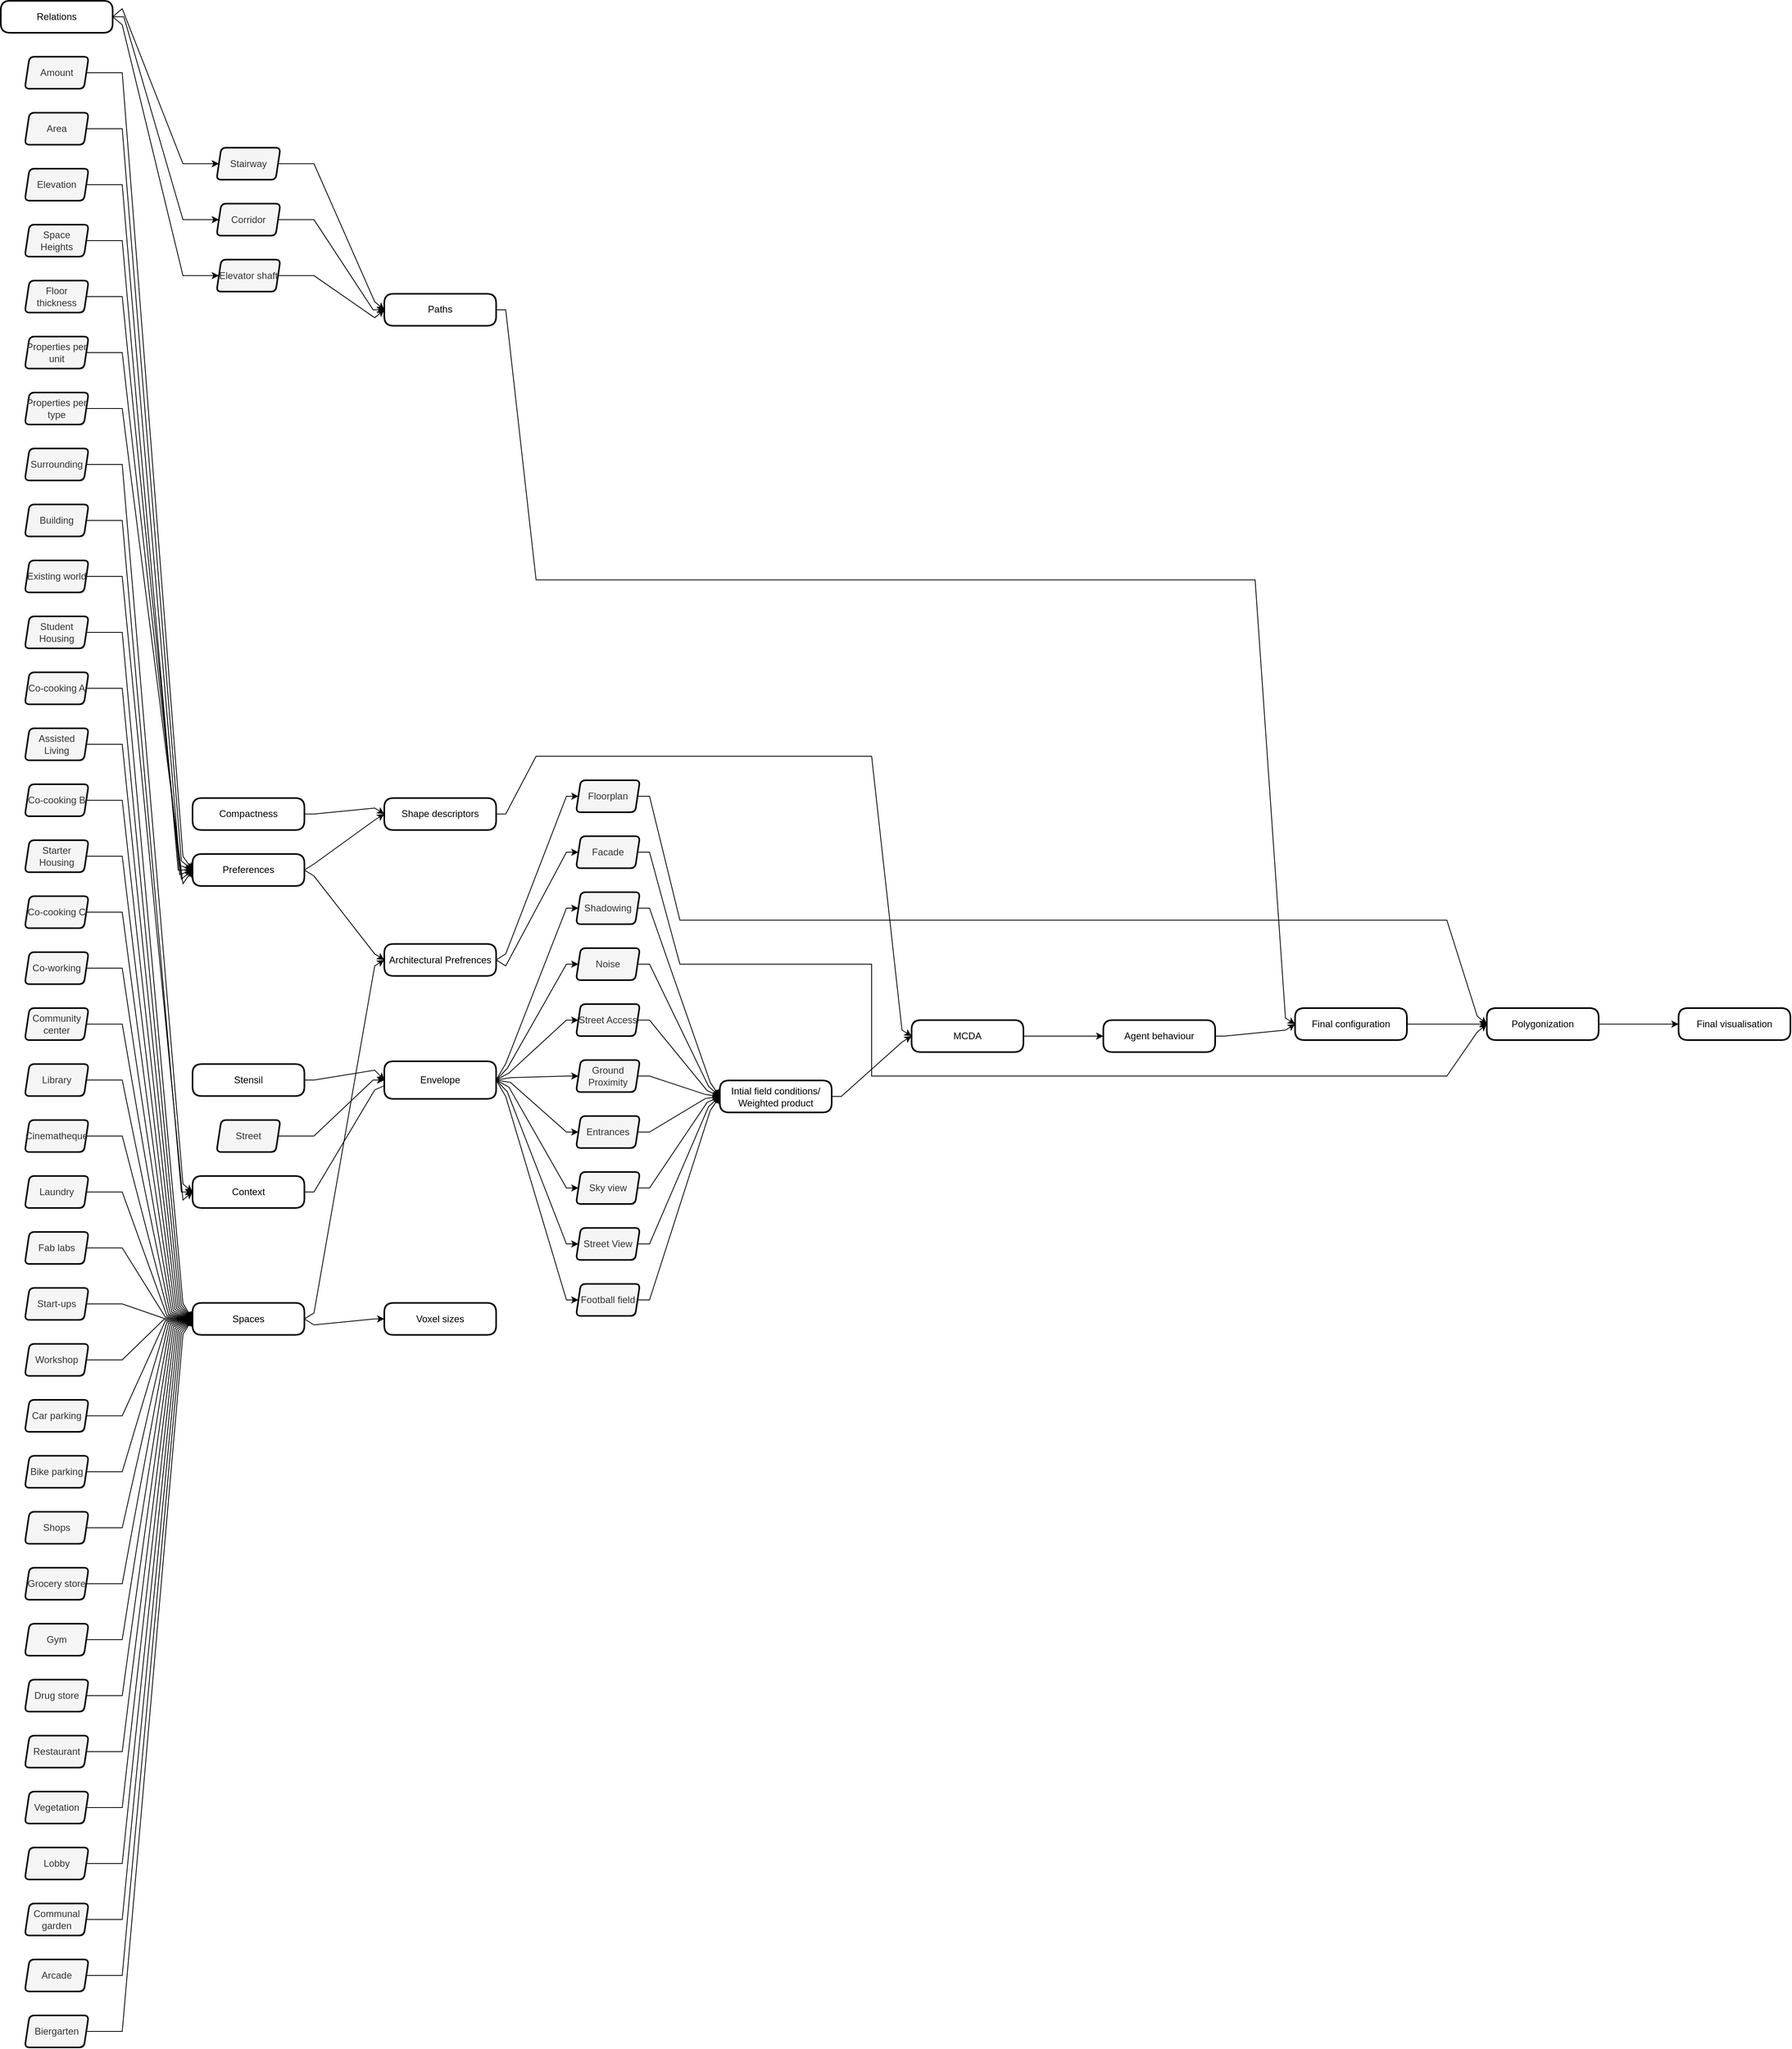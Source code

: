 <mxfile version="15.9.4" type="github">
  <diagram id="OkUewq2EerhCw4j9gwET" name="Page-1">
    <mxGraphModel dx="1673" dy="908" grid="1" gridSize="10" guides="1" tooltips="1" connect="1" arrows="1" fold="1" page="1" pageScale="1" pageWidth="850" pageHeight="1100" math="0" shadow="0">
      <root>
        <mxCell id="0" />
        <mxCell id="1" parent="0" />
        <mxCell id="7XZhA4TsvUJ1Mmdb0Nh9-1" style="edgeStyle=orthogonalEdgeStyle;rounded=0;orthogonalLoop=1;jettySize=auto;html=1;exitX=1;exitY=0.5;exitDx=0;exitDy=0;entryX=0;entryY=0.5;entryDx=0;entryDy=0;noEdgeStyle=1;orthogonal=1;" edge="1" parent="1" source="7XZhA4TsvUJ1Mmdb0Nh9-2" target="7XZhA4TsvUJ1Mmdb0Nh9-5">
          <mxGeometry relative="1" as="geometry">
            <Array as="points">
              <mxPoint x="232" y="190" />
              <mxPoint x="308" y="1170.112" />
            </Array>
          </mxGeometry>
        </mxCell>
        <mxCell id="7XZhA4TsvUJ1Mmdb0Nh9-2" value="Amount&lt;br&gt;" style="shape=parallelogram;html=1;strokeWidth=2;perimeter=parallelogramPerimeter;whiteSpace=wrap;rounded=1;arcSize=12;size=0.075;fillColor=#f5f5f5;fontColor=#333333;strokeColor=#050505;" vertex="1" parent="1">
          <mxGeometry x="110" y="170" width="80" height="40" as="geometry" />
        </mxCell>
        <mxCell id="7XZhA4TsvUJ1Mmdb0Nh9-3" style="edgeStyle=orthogonalEdgeStyle;rounded=0;orthogonalLoop=1;jettySize=auto;html=1;exitX=1;exitY=0.5;exitDx=0;exitDy=0;entryX=0;entryY=0.5;entryDx=0;entryDy=0;noEdgeStyle=1;orthogonal=1;" edge="1" parent="1" source="7XZhA4TsvUJ1Mmdb0Nh9-5" target="7XZhA4TsvUJ1Mmdb0Nh9-27">
          <mxGeometry relative="1" as="geometry">
            <Array as="points">
              <mxPoint x="472" y="1194.754" />
              <mxPoint x="548" y="1292.212" />
            </Array>
          </mxGeometry>
        </mxCell>
        <mxCell id="7XZhA4TsvUJ1Mmdb0Nh9-4" style="edgeStyle=orthogonalEdgeStyle;rounded=0;orthogonalLoop=1;jettySize=auto;html=1;exitX=1;exitY=0.5;exitDx=0;exitDy=0;entryX=0;entryY=0.5;entryDx=0;entryDy=0;strokeWidth=1;noEdgeStyle=1;orthogonal=1;" edge="1" parent="1" source="7XZhA4TsvUJ1Mmdb0Nh9-5" target="7XZhA4TsvUJ1Mmdb0Nh9-86">
          <mxGeometry relative="1" as="geometry">
            <Array as="points">
              <mxPoint x="472" y="1179.754" />
              <mxPoint x="548" y="1124.754" />
            </Array>
          </mxGeometry>
        </mxCell>
        <mxCell id="7XZhA4TsvUJ1Mmdb0Nh9-5" value="Preferences" style="shape=parallelogram;html=1;strokeWidth=2;perimeter=parallelogramPerimeter;whiteSpace=wrap;rounded=1;arcSize=23;size=0;" vertex="1" parent="1">
          <mxGeometry x="320" y="1167.254" width="140" height="40" as="geometry" />
        </mxCell>
        <mxCell id="7XZhA4TsvUJ1Mmdb0Nh9-6" style="edgeStyle=orthogonalEdgeStyle;rounded=0;orthogonalLoop=1;jettySize=auto;html=1;exitX=1;exitY=0.5;exitDx=0;exitDy=0;entryX=0;entryY=0.5;entryDx=0;entryDy=0;noEdgeStyle=1;orthogonal=1;" edge="1" parent="1" source="7XZhA4TsvUJ1Mmdb0Nh9-7" target="7XZhA4TsvUJ1Mmdb0Nh9-5">
          <mxGeometry relative="1" as="geometry">
            <Array as="points">
              <mxPoint x="232" y="260" />
              <mxPoint x="306" y="1175.826" />
            </Array>
          </mxGeometry>
        </mxCell>
        <mxCell id="7XZhA4TsvUJ1Mmdb0Nh9-7" value="Area" style="shape=parallelogram;html=1;strokeWidth=2;perimeter=parallelogramPerimeter;whiteSpace=wrap;rounded=1;arcSize=12;size=0.075;fillColor=#f5f5f5;fontColor=#333333;strokeColor=#050505;" vertex="1" parent="1">
          <mxGeometry x="110" y="240" width="80" height="40" as="geometry" />
        </mxCell>
        <mxCell id="7XZhA4TsvUJ1Mmdb0Nh9-8" style="edgeStyle=orthogonalEdgeStyle;rounded=0;orthogonalLoop=1;jettySize=auto;html=1;exitX=1;exitY=0.5;exitDx=0;exitDy=0;entryX=0;entryY=0.5;entryDx=0;entryDy=0;noEdgeStyle=1;orthogonal=1;" edge="1" parent="1" source="7XZhA4TsvUJ1Mmdb0Nh9-10" target="7XZhA4TsvUJ1Mmdb0Nh9-32">
          <mxGeometry relative="1" as="geometry">
            <Array as="points">
              <mxPoint x="232" y="110" />
              <mxPoint x="308" y="303.79" />
            </Array>
          </mxGeometry>
        </mxCell>
        <mxCell id="7XZhA4TsvUJ1Mmdb0Nh9-9" style="edgeStyle=orthogonalEdgeStyle;rounded=0;orthogonalLoop=1;jettySize=auto;html=1;exitX=1;exitY=0.5;exitDx=0;exitDy=0;entryX=0;entryY=0.5;entryDx=0;entryDy=0;noEdgeStyle=1;orthogonal=1;" edge="1" parent="1" source="7XZhA4TsvUJ1Mmdb0Nh9-10" target="7XZhA4TsvUJ1Mmdb0Nh9-34">
          <mxGeometry relative="1" as="geometry">
            <mxPoint x="410" y="210" as="targetPoint" />
            <Array as="points">
              <mxPoint x="234" y="120" />
              <mxPoint x="308" y="373.79" />
            </Array>
          </mxGeometry>
        </mxCell>
        <mxCell id="7XZhA4TsvUJ1Mmdb0Nh9-10" value="Relations" style="shape=parallelogram;html=1;strokeWidth=2;perimeter=parallelogramPerimeter;whiteSpace=wrap;rounded=1;arcSize=23;size=0;" vertex="1" parent="1">
          <mxGeometry x="80" y="100" width="140" height="40" as="geometry" />
        </mxCell>
        <mxCell id="7XZhA4TsvUJ1Mmdb0Nh9-11" style="edgeStyle=orthogonalEdgeStyle;rounded=0;orthogonalLoop=1;jettySize=auto;html=1;exitX=1;exitY=0.5;exitDx=0;exitDy=0;strokeWidth=1;endArrow=none;endFill=0;entryX=0.5;entryY=0;entryDx=0;entryDy=0;noEdgeStyle=1;orthogonal=1;" edge="1" parent="1" source="7XZhA4TsvUJ1Mmdb0Nh9-12" target="7XZhA4TsvUJ1Mmdb0Nh9-22">
          <mxGeometry relative="1" as="geometry">
            <mxPoint x="420" y="740" as="targetPoint" />
            <Array as="points">
              <mxPoint x="472" y="1590" />
              <mxPoint x="548" y="1462.333" />
            </Array>
          </mxGeometry>
        </mxCell>
        <mxCell id="7XZhA4TsvUJ1Mmdb0Nh9-12" value="Context" style="shape=parallelogram;html=1;strokeWidth=2;perimeter=parallelogramPerimeter;whiteSpace=wrap;rounded=1;arcSize=23;size=0;" vertex="1" parent="1">
          <mxGeometry x="320" y="1570" width="140" height="40" as="geometry" />
        </mxCell>
        <mxCell id="7XZhA4TsvUJ1Mmdb0Nh9-13" style="edgeStyle=orthogonalEdgeStyle;rounded=0;orthogonalLoop=1;jettySize=auto;html=1;exitX=1;exitY=0.5;exitDx=0;exitDy=0;entryX=0;entryY=0.5;entryDx=0;entryDy=0;strokeWidth=1;noEdgeStyle=1;orthogonal=1;" edge="1" parent="1" source="7XZhA4TsvUJ1Mmdb0Nh9-15" target="7XZhA4TsvUJ1Mmdb0Nh9-28">
          <mxGeometry relative="1" as="geometry">
            <Array as="points">
              <mxPoint x="472" y="1756.274" />
              <mxPoint x="548" y="1748.774" />
            </Array>
          </mxGeometry>
        </mxCell>
        <mxCell id="7XZhA4TsvUJ1Mmdb0Nh9-14" style="edgeStyle=orthogonalEdgeStyle;rounded=0;orthogonalLoop=1;jettySize=auto;html=1;exitX=1;exitY=0.5;exitDx=0;exitDy=0;entryX=0;entryY=0.5;entryDx=0;entryDy=0;strokeWidth=1;noEdgeStyle=1;orthogonal=1;" edge="1" parent="1" source="7XZhA4TsvUJ1Mmdb0Nh9-15" target="7XZhA4TsvUJ1Mmdb0Nh9-27">
          <mxGeometry relative="1" as="geometry">
            <Array as="points">
              <mxPoint x="472" y="1741.274" />
              <mxPoint x="548" y="1307.212" />
            </Array>
          </mxGeometry>
        </mxCell>
        <mxCell id="7XZhA4TsvUJ1Mmdb0Nh9-15" value="Spaces" style="shape=parallelogram;html=1;strokeWidth=2;perimeter=parallelogramPerimeter;whiteSpace=wrap;rounded=1;arcSize=23;size=0;" vertex="1" parent="1">
          <mxGeometry x="320" y="1728.774" width="140" height="40" as="geometry" />
        </mxCell>
        <mxCell id="7XZhA4TsvUJ1Mmdb0Nh9-16" style="edgeStyle=orthogonalEdgeStyle;rounded=0;orthogonalLoop=1;jettySize=auto;html=1;exitX=1;exitY=0.5;exitDx=0;exitDy=0;entryX=0;entryY=0.5;entryDx=0;entryDy=0;noEdgeStyle=1;orthogonal=1;" edge="1" parent="1" source="7XZhA4TsvUJ1Mmdb0Nh9-22" target="7XZhA4TsvUJ1Mmdb0Nh9-39">
          <mxGeometry relative="1" as="geometry">
            <Array as="points">
              <mxPoint x="712" y="1429.438" />
              <mxPoint x="788" y="1235" />
            </Array>
          </mxGeometry>
        </mxCell>
        <mxCell id="7XZhA4TsvUJ1Mmdb0Nh9-17" style="edgeStyle=orthogonalEdgeStyle;rounded=0;orthogonalLoop=1;jettySize=auto;html=1;exitX=1;exitY=0.5;exitDx=0;exitDy=0;entryX=0;entryY=0.5;entryDx=0;entryDy=0;noEdgeStyle=1;orthogonal=1;" edge="1" parent="1" source="7XZhA4TsvUJ1Mmdb0Nh9-22" target="7XZhA4TsvUJ1Mmdb0Nh9-41">
          <mxGeometry relative="1" as="geometry">
            <Array as="points">
              <mxPoint x="714" y="1435.312" />
              <mxPoint x="788" y="1305" />
            </Array>
          </mxGeometry>
        </mxCell>
        <mxCell id="7XZhA4TsvUJ1Mmdb0Nh9-18" style="edgeStyle=orthogonalEdgeStyle;rounded=0;orthogonalLoop=1;jettySize=auto;html=1;exitX=1;exitY=0.5;exitDx=0;exitDy=0;entryX=0;entryY=0.5;entryDx=0;entryDy=0;noEdgeStyle=1;orthogonal=1;" edge="1" parent="1" source="7XZhA4TsvUJ1Mmdb0Nh9-22" target="7XZhA4TsvUJ1Mmdb0Nh9-43">
          <mxGeometry relative="1" as="geometry">
            <Array as="points">
              <mxPoint x="716" y="1441.188" />
              <mxPoint x="788" y="1375" />
            </Array>
          </mxGeometry>
        </mxCell>
        <mxCell id="7XZhA4TsvUJ1Mmdb0Nh9-19" style="edgeStyle=orthogonalEdgeStyle;rounded=0;orthogonalLoop=1;jettySize=auto;html=1;exitX=1;exitY=0.5;exitDx=0;exitDy=0;entryX=0;entryY=0.5;entryDx=0;entryDy=0;noEdgeStyle=1;orthogonal=1;" edge="1" parent="1" source="7XZhA4TsvUJ1Mmdb0Nh9-22" target="7XZhA4TsvUJ1Mmdb0Nh9-64">
          <mxGeometry relative="1" as="geometry">
            <Array as="points">
              <mxPoint x="718" y="1447.062" />
              <mxPoint x="788" y="1445" />
            </Array>
          </mxGeometry>
        </mxCell>
        <mxCell id="7XZhA4TsvUJ1Mmdb0Nh9-20" style="edgeStyle=orthogonalEdgeStyle;rounded=0;orthogonalLoop=1;jettySize=auto;html=1;exitX=1;exitY=0.5;exitDx=0;exitDy=0;entryX=0;entryY=0.5;entryDx=0;entryDy=0;noEdgeStyle=1;orthogonal=1;" edge="1" parent="1" source="7XZhA4TsvUJ1Mmdb0Nh9-22" target="7XZhA4TsvUJ1Mmdb0Nh9-66">
          <mxGeometry relative="1" as="geometry">
            <mxPoint x="450" y="790" as="targetPoint" />
            <Array as="points">
              <mxPoint x="718" y="1452.938" />
              <mxPoint x="788" y="1515" />
            </Array>
          </mxGeometry>
        </mxCell>
        <mxCell id="7XZhA4TsvUJ1Mmdb0Nh9-21" style="edgeStyle=orthogonalEdgeStyle;rounded=0;orthogonalLoop=1;jettySize=auto;html=1;exitX=1;exitY=0.5;exitDx=0;exitDy=0;entryX=0;entryY=0.5;entryDx=0;entryDy=0;noEdgeStyle=1;orthogonal=1;" edge="1" parent="1" source="7XZhA4TsvUJ1Mmdb0Nh9-22" target="7XZhA4TsvUJ1Mmdb0Nh9-68">
          <mxGeometry relative="1" as="geometry">
            <Array as="points">
              <mxPoint x="716" y="1458.812" />
              <mxPoint x="788" y="1585" />
            </Array>
          </mxGeometry>
        </mxCell>
        <mxCell id="7XZhA4TsvUJ1Mmdb0Nh9-22" value="Envelope" style="shape=parallelogram;html=1;strokeWidth=2;perimeter=parallelogramPerimeter;whiteSpace=wrap;rounded=1;arcSize=23;size=0;" vertex="1" parent="1">
          <mxGeometry x="560" y="1426.5" width="140" height="47" as="geometry" />
        </mxCell>
        <mxCell id="7XZhA4TsvUJ1Mmdb0Nh9-23" style="edgeStyle=orthogonalEdgeStyle;rounded=0;orthogonalLoop=1;jettySize=auto;html=1;exitX=1;exitY=0.5;exitDx=0;exitDy=0;endArrow=classic;endFill=1;strokeWidth=1;entryX=0;entryY=0.5;entryDx=0;entryDy=0;noEdgeStyle=1;orthogonal=1;" edge="1" parent="1" source="7XZhA4TsvUJ1Mmdb0Nh9-24" target="7XZhA4TsvUJ1Mmdb0Nh9-22">
          <mxGeometry relative="1" as="geometry">
            <mxPoint x="400" y="1070" as="targetPoint" />
            <Array as="points">
              <mxPoint x="472" y="1450" />
              <mxPoint x="548" y="1437.667" />
            </Array>
          </mxGeometry>
        </mxCell>
        <mxCell id="7XZhA4TsvUJ1Mmdb0Nh9-24" value="Stensil" style="shape=parallelogram;html=1;strokeWidth=2;perimeter=parallelogramPerimeter;whiteSpace=wrap;rounded=1;arcSize=23;size=0;" vertex="1" parent="1">
          <mxGeometry x="320" y="1430" width="140" height="40" as="geometry" />
        </mxCell>
        <mxCell id="7XZhA4TsvUJ1Mmdb0Nh9-25" style="edgeStyle=orthogonalEdgeStyle;rounded=0;orthogonalLoop=1;jettySize=auto;html=1;exitX=1;exitY=0.5;exitDx=0;exitDy=0;entryX=0;entryY=0.5;entryDx=0;entryDy=0;noEdgeStyle=1;orthogonal=1;" edge="1" parent="1" source="7XZhA4TsvUJ1Mmdb0Nh9-27" target="7XZhA4TsvUJ1Mmdb0Nh9-82">
          <mxGeometry relative="1" as="geometry">
            <Array as="points">
              <mxPoint x="712" y="1292.212" />
              <mxPoint x="788" y="1095" />
            </Array>
          </mxGeometry>
        </mxCell>
        <mxCell id="7XZhA4TsvUJ1Mmdb0Nh9-26" style="edgeStyle=orthogonalEdgeStyle;rounded=0;orthogonalLoop=1;jettySize=auto;html=1;exitX=1;exitY=0.5;exitDx=0;exitDy=0;noEdgeStyle=1;orthogonal=1;" edge="1" parent="1" source="7XZhA4TsvUJ1Mmdb0Nh9-27" target="7XZhA4TsvUJ1Mmdb0Nh9-80">
          <mxGeometry relative="1" as="geometry">
            <Array as="points">
              <mxPoint x="712" y="1307.212" />
              <mxPoint x="788" y="1165" />
            </Array>
          </mxGeometry>
        </mxCell>
        <mxCell id="7XZhA4TsvUJ1Mmdb0Nh9-27" value="Architectural Prefrences" style="shape=parallelogram;html=1;strokeWidth=2;perimeter=parallelogramPerimeter;whiteSpace=wrap;rounded=1;arcSize=23;size=0;" vertex="1" parent="1">
          <mxGeometry x="560" y="1279.712" width="140" height="40" as="geometry" />
        </mxCell>
        <mxCell id="7XZhA4TsvUJ1Mmdb0Nh9-28" value="Voxel sizes" style="shape=parallelogram;html=1;strokeWidth=2;perimeter=parallelogramPerimeter;whiteSpace=wrap;rounded=1;arcSize=23;size=0;" vertex="1" parent="1">
          <mxGeometry x="560" y="1728.774" width="140" height="40" as="geometry" />
        </mxCell>
        <mxCell id="7XZhA4TsvUJ1Mmdb0Nh9-29" style="edgeStyle=orthogonalEdgeStyle;rounded=0;orthogonalLoop=1;jettySize=auto;html=1;exitX=1;exitY=0.5;exitDx=0;exitDy=0;strokeWidth=1;noEdgeStyle=1;orthogonal=1;entryX=0;entryY=0.5;entryDx=0;entryDy=0;" edge="1" parent="1" source="7XZhA4TsvUJ1Mmdb0Nh9-30" target="7XZhA4TsvUJ1Mmdb0Nh9-86">
          <mxGeometry relative="1" as="geometry">
            <Array as="points">
              <mxPoint x="472" y="1117.254" />
              <mxPoint x="548" y="1109.754" />
            </Array>
          </mxGeometry>
        </mxCell>
        <mxCell id="7XZhA4TsvUJ1Mmdb0Nh9-30" value="Compactness" style="shape=parallelogram;html=1;strokeWidth=2;perimeter=parallelogramPerimeter;whiteSpace=wrap;rounded=1;arcSize=23;size=0;" vertex="1" parent="1">
          <mxGeometry x="320" y="1097.254" width="140" height="40" as="geometry" />
        </mxCell>
        <mxCell id="7XZhA4TsvUJ1Mmdb0Nh9-31" style="edgeStyle=orthogonalEdgeStyle;rounded=0;orthogonalLoop=1;jettySize=auto;html=1;exitX=1;exitY=0.5;exitDx=0;exitDy=0;entryX=0;entryY=0.5;entryDx=0;entryDy=0;noEdgeStyle=1;orthogonal=1;" edge="1" parent="1" source="7XZhA4TsvUJ1Mmdb0Nh9-32" target="7XZhA4TsvUJ1Mmdb0Nh9-57">
          <mxGeometry relative="1" as="geometry">
            <Array as="points">
              <mxPoint x="472" y="303.79" />
              <mxPoint x="548" y="476.446" />
            </Array>
          </mxGeometry>
        </mxCell>
        <mxCell id="7XZhA4TsvUJ1Mmdb0Nh9-32" value="Stairway" style="shape=parallelogram;html=1;strokeWidth=2;perimeter=parallelogramPerimeter;whiteSpace=wrap;rounded=1;arcSize=12;size=0.075;fillColor=#f5f5f5;fontColor=#333333;strokeColor=#050505;" vertex="1" parent="1">
          <mxGeometry x="350" y="283.79" width="80" height="40" as="geometry" />
        </mxCell>
        <mxCell id="7XZhA4TsvUJ1Mmdb0Nh9-33" style="edgeStyle=orthogonalEdgeStyle;rounded=0;orthogonalLoop=1;jettySize=auto;html=1;exitX=1;exitY=0.5;exitDx=0;exitDy=0;entryX=0;entryY=0.5;entryDx=0;entryDy=0;noEdgeStyle=1;orthogonal=1;" edge="1" parent="1" source="7XZhA4TsvUJ1Mmdb0Nh9-34" target="7XZhA4TsvUJ1Mmdb0Nh9-57">
          <mxGeometry relative="1" as="geometry">
            <Array as="points">
              <mxPoint x="472" y="373.79" />
              <mxPoint x="546" y="486.446" />
            </Array>
          </mxGeometry>
        </mxCell>
        <mxCell id="7XZhA4TsvUJ1Mmdb0Nh9-34" value="Corridor" style="shape=parallelogram;html=1;strokeWidth=2;perimeter=parallelogramPerimeter;whiteSpace=wrap;rounded=1;arcSize=12;size=0.075;fillColor=#f5f5f5;fontColor=#333333;strokeColor=#050505;" vertex="1" parent="1">
          <mxGeometry x="350" y="353.79" width="80" height="40" as="geometry" />
        </mxCell>
        <mxCell id="7XZhA4TsvUJ1Mmdb0Nh9-35" style="edgeStyle=orthogonalEdgeStyle;rounded=0;orthogonalLoop=1;jettySize=auto;html=1;exitX=1;exitY=0.5;exitDx=0;exitDy=0;entryX=0;entryY=0.5;entryDx=0;entryDy=0;noEdgeStyle=1;orthogonal=1;" edge="1" parent="1" source="7XZhA4TsvUJ1Mmdb0Nh9-10" target="7XZhA4TsvUJ1Mmdb0Nh9-37">
          <mxGeometry relative="1" as="geometry">
            <Array as="points">
              <mxPoint x="232" y="130" />
              <mxPoint x="308" y="443.79" />
            </Array>
          </mxGeometry>
        </mxCell>
        <mxCell id="7XZhA4TsvUJ1Mmdb0Nh9-36" style="edgeStyle=orthogonalEdgeStyle;rounded=0;orthogonalLoop=1;jettySize=auto;html=1;exitX=1;exitY=0.5;exitDx=0;exitDy=0;entryX=0;entryY=0.5;entryDx=0;entryDy=0;noEdgeStyle=1;orthogonal=1;" edge="1" parent="1" source="7XZhA4TsvUJ1Mmdb0Nh9-37" target="7XZhA4TsvUJ1Mmdb0Nh9-57">
          <mxGeometry relative="1" as="geometry">
            <mxPoint x="650" y="200" as="targetPoint" />
            <Array as="points">
              <mxPoint x="472" y="443.79" />
              <mxPoint x="548" y="496.446" />
            </Array>
          </mxGeometry>
        </mxCell>
        <mxCell id="7XZhA4TsvUJ1Mmdb0Nh9-37" value="Elevator shaft" style="shape=parallelogram;html=1;strokeWidth=2;perimeter=parallelogramPerimeter;whiteSpace=wrap;rounded=1;arcSize=12;size=0.075;fillColor=#f5f5f5;fontColor=#333333;strokeColor=#050505;" vertex="1" parent="1">
          <mxGeometry x="350" y="423.79" width="80" height="40" as="geometry" />
        </mxCell>
        <mxCell id="7XZhA4TsvUJ1Mmdb0Nh9-38" style="edgeStyle=orthogonalEdgeStyle;rounded=0;orthogonalLoop=1;jettySize=auto;html=1;exitX=1;exitY=0.5;exitDx=0;exitDy=0;entryX=0;entryY=0.5;entryDx=0;entryDy=0;strokeWidth=1;noEdgeStyle=1;orthogonal=1;" edge="1" parent="1" source="7XZhA4TsvUJ1Mmdb0Nh9-39" target="7XZhA4TsvUJ1Mmdb0Nh9-84">
          <mxGeometry relative="1" as="geometry">
            <Array as="points">
              <mxPoint x="892" y="1235" />
              <mxPoint x="968" y="1453.056" />
            </Array>
          </mxGeometry>
        </mxCell>
        <mxCell id="7XZhA4TsvUJ1Mmdb0Nh9-39" value="Shadowing" style="shape=parallelogram;html=1;strokeWidth=2;perimeter=parallelogramPerimeter;whiteSpace=wrap;rounded=1;arcSize=12;size=0.075;fillColor=#f5f5f5;fontColor=#333333;strokeColor=#050505;" vertex="1" parent="1">
          <mxGeometry x="800" y="1215" width="80" height="40" as="geometry" />
        </mxCell>
        <mxCell id="7XZhA4TsvUJ1Mmdb0Nh9-40" style="edgeStyle=orthogonalEdgeStyle;rounded=0;orthogonalLoop=1;jettySize=auto;html=1;exitX=1;exitY=0.5;exitDx=0;exitDy=0;entryX=0;entryY=0.5;entryDx=0;entryDy=0;strokeWidth=1;noEdgeStyle=1;orthogonal=1;" edge="1" parent="1" source="7XZhA4TsvUJ1Mmdb0Nh9-41" target="7XZhA4TsvUJ1Mmdb0Nh9-84">
          <mxGeometry relative="1" as="geometry">
            <Array as="points">
              <mxPoint x="892" y="1305" />
              <mxPoint x="966" y="1458.056" />
            </Array>
          </mxGeometry>
        </mxCell>
        <mxCell id="7XZhA4TsvUJ1Mmdb0Nh9-41" value="Noise" style="shape=parallelogram;html=1;strokeWidth=2;perimeter=parallelogramPerimeter;whiteSpace=wrap;rounded=1;arcSize=12;size=0.075;fillColor=#f5f5f5;fontColor=#333333;strokeColor=#050505;" vertex="1" parent="1">
          <mxGeometry x="800" y="1285" width="80" height="40" as="geometry" />
        </mxCell>
        <mxCell id="7XZhA4TsvUJ1Mmdb0Nh9-42" style="edgeStyle=orthogonalEdgeStyle;rounded=0;orthogonalLoop=1;jettySize=auto;html=1;exitX=1;exitY=0.5;exitDx=0;exitDy=0;entryX=0;entryY=0.5;entryDx=0;entryDy=0;strokeWidth=1;noEdgeStyle=1;orthogonal=1;" edge="1" parent="1" source="7XZhA4TsvUJ1Mmdb0Nh9-43" target="7XZhA4TsvUJ1Mmdb0Nh9-84">
          <mxGeometry relative="1" as="geometry">
            <Array as="points">
              <mxPoint x="892" y="1375" />
              <mxPoint x="964" y="1463.056" />
            </Array>
          </mxGeometry>
        </mxCell>
        <mxCell id="7XZhA4TsvUJ1Mmdb0Nh9-43" value="Street Access" style="shape=parallelogram;html=1;strokeWidth=2;perimeter=parallelogramPerimeter;whiteSpace=wrap;rounded=1;arcSize=12;size=0.075;fillColor=#f5f5f5;fontColor=#333333;strokeColor=#050505;" vertex="1" parent="1">
          <mxGeometry x="800" y="1355" width="80" height="40" as="geometry" />
        </mxCell>
        <mxCell id="7XZhA4TsvUJ1Mmdb0Nh9-44" style="edgeStyle=orthogonalEdgeStyle;rounded=0;orthogonalLoop=1;jettySize=auto;html=1;exitX=1;exitY=0.5;exitDx=0;exitDy=0;entryX=0;entryY=0.5;entryDx=0;entryDy=0;noEdgeStyle=1;orthogonal=1;" edge="1" parent="1" source="7XZhA4TsvUJ1Mmdb0Nh9-45" target="7XZhA4TsvUJ1Mmdb0Nh9-5">
          <mxGeometry relative="1" as="geometry">
            <Array as="points">
              <mxPoint x="232" y="330" />
              <mxPoint x="304" y="1181.54" />
            </Array>
          </mxGeometry>
        </mxCell>
        <mxCell id="7XZhA4TsvUJ1Mmdb0Nh9-45" value="Elevation" style="shape=parallelogram;html=1;strokeWidth=2;perimeter=parallelogramPerimeter;whiteSpace=wrap;rounded=1;arcSize=12;size=0.075;fillColor=#f5f5f5;fontColor=#333333;strokeColor=#050505;" vertex="1" parent="1">
          <mxGeometry x="110" y="310" width="80" height="40" as="geometry" />
        </mxCell>
        <mxCell id="7XZhA4TsvUJ1Mmdb0Nh9-46" style="edgeStyle=orthogonalEdgeStyle;rounded=0;orthogonalLoop=1;jettySize=auto;html=1;exitX=1;exitY=0.5;exitDx=0;exitDy=0;entryX=0;entryY=0.5;entryDx=0;entryDy=0;noEdgeStyle=1;orthogonal=1;" edge="1" parent="1" source="7XZhA4TsvUJ1Mmdb0Nh9-47" target="7XZhA4TsvUJ1Mmdb0Nh9-5">
          <mxGeometry relative="1" as="geometry">
            <Array as="points">
              <mxPoint x="232" y="400" />
              <mxPoint x="302" y="1187.254" />
            </Array>
          </mxGeometry>
        </mxCell>
        <mxCell id="7XZhA4TsvUJ1Mmdb0Nh9-47" value="Space Heights" style="shape=parallelogram;html=1;strokeWidth=2;perimeter=parallelogramPerimeter;whiteSpace=wrap;rounded=1;arcSize=12;size=0.075;fillColor=#f5f5f5;fontColor=#333333;strokeColor=#050505;" vertex="1" parent="1">
          <mxGeometry x="110" y="380" width="80" height="40" as="geometry" />
        </mxCell>
        <mxCell id="7XZhA4TsvUJ1Mmdb0Nh9-48" style="edgeStyle=orthogonalEdgeStyle;rounded=0;orthogonalLoop=1;jettySize=auto;html=1;exitX=1;exitY=0.5;exitDx=0;exitDy=0;entryX=0;entryY=0.5;entryDx=0;entryDy=0;noEdgeStyle=1;orthogonal=1;" edge="1" parent="1" source="7XZhA4TsvUJ1Mmdb0Nh9-49" target="7XZhA4TsvUJ1Mmdb0Nh9-5">
          <mxGeometry relative="1" as="geometry">
            <Array as="points">
              <mxPoint x="232" y="470" />
              <mxPoint x="304" y="1192.969" />
            </Array>
          </mxGeometry>
        </mxCell>
        <mxCell id="7XZhA4TsvUJ1Mmdb0Nh9-49" value="Floor thickness" style="shape=parallelogram;html=1;strokeWidth=2;perimeter=parallelogramPerimeter;whiteSpace=wrap;rounded=1;arcSize=12;size=0.075;fillColor=#f5f5f5;fontColor=#333333;strokeColor=#050505;" vertex="1" parent="1">
          <mxGeometry x="110" y="450" width="80" height="40" as="geometry" />
        </mxCell>
        <mxCell id="7XZhA4TsvUJ1Mmdb0Nh9-50" style="edgeStyle=orthogonalEdgeStyle;rounded=0;orthogonalLoop=1;jettySize=auto;html=1;exitX=1;exitY=0.5;exitDx=0;exitDy=0;entryX=0;entryY=0.5;entryDx=0;entryDy=0;noEdgeStyle=1;orthogonal=1;" edge="1" parent="1" source="7XZhA4TsvUJ1Mmdb0Nh9-51" target="7XZhA4TsvUJ1Mmdb0Nh9-5">
          <mxGeometry relative="1" as="geometry">
            <Array as="points">
              <mxPoint x="232" y="540" />
              <mxPoint x="306" y="1198.683" />
            </Array>
          </mxGeometry>
        </mxCell>
        <mxCell id="7XZhA4TsvUJ1Mmdb0Nh9-51" value="Properties per unit" style="shape=parallelogram;html=1;strokeWidth=2;perimeter=parallelogramPerimeter;whiteSpace=wrap;rounded=1;arcSize=12;size=0.075;fillColor=#f5f5f5;fontColor=#333333;strokeColor=#050505;" vertex="1" parent="1">
          <mxGeometry x="110" y="520" width="80" height="40" as="geometry" />
        </mxCell>
        <mxCell id="7XZhA4TsvUJ1Mmdb0Nh9-52" style="edgeStyle=orthogonalEdgeStyle;rounded=0;orthogonalLoop=1;jettySize=auto;html=1;exitX=1;exitY=0.5;exitDx=0;exitDy=0;entryX=0;entryY=0.5;entryDx=0;entryDy=0;noEdgeStyle=1;orthogonal=1;" edge="1" parent="1" source="7XZhA4TsvUJ1Mmdb0Nh9-53" target="7XZhA4TsvUJ1Mmdb0Nh9-5">
          <mxGeometry relative="1" as="geometry">
            <Array as="points">
              <mxPoint x="232" y="610" />
              <mxPoint x="308" y="1204.397" />
            </Array>
          </mxGeometry>
        </mxCell>
        <mxCell id="7XZhA4TsvUJ1Mmdb0Nh9-53" value="Properties per type" style="shape=parallelogram;html=1;strokeWidth=2;perimeter=parallelogramPerimeter;whiteSpace=wrap;rounded=1;arcSize=12;size=0.075;fillColor=#f5f5f5;fontColor=#333333;strokeColor=#050505;" vertex="1" parent="1">
          <mxGeometry x="110" y="590" width="80" height="40" as="geometry" />
        </mxCell>
        <mxCell id="7XZhA4TsvUJ1Mmdb0Nh9-54" style="edgeStyle=orthogonalEdgeStyle;rounded=0;orthogonalLoop=1;jettySize=auto;html=1;exitX=1;exitY=0.5;exitDx=0;exitDy=0;entryX=0;entryY=0.5;entryDx=0;entryDy=0;noEdgeStyle=1;orthogonal=1;" edge="1" parent="1" source="7XZhA4TsvUJ1Mmdb0Nh9-55" target="7XZhA4TsvUJ1Mmdb0Nh9-22">
          <mxGeometry relative="1" as="geometry">
            <Array as="points">
              <mxPoint x="472" y="1520" />
              <mxPoint x="546" y="1450" />
            </Array>
          </mxGeometry>
        </mxCell>
        <mxCell id="7XZhA4TsvUJ1Mmdb0Nh9-55" value="Street" style="shape=parallelogram;html=1;strokeWidth=2;perimeter=parallelogramPerimeter;whiteSpace=wrap;rounded=1;arcSize=12;size=0.075;fillColor=#f5f5f5;fontColor=#333333;strokeColor=#050505;" vertex="1" parent="1">
          <mxGeometry x="350" y="1500" width="80" height="40" as="geometry" />
        </mxCell>
        <mxCell id="7XZhA4TsvUJ1Mmdb0Nh9-56" style="edgeStyle=orthogonalEdgeStyle;rounded=0;orthogonalLoop=1;jettySize=auto;html=1;exitX=1;exitY=0.5;exitDx=0;exitDy=0;entryX=0;entryY=0.5;entryDx=0;entryDy=0;noEdgeStyle=1;orthogonal=1;" edge="1" parent="1" source="7XZhA4TsvUJ1Mmdb0Nh9-57" target="7XZhA4TsvUJ1Mmdb0Nh9-59">
          <mxGeometry relative="1" as="geometry">
            <Array as="points">
              <mxPoint x="712" y="486.446" />
              <mxPoint x="750" y="824.415" />
              <mxPoint x="930" y="824.415" />
              <mxPoint x="930" y="824.415" />
              <mxPoint x="1170" y="824.415" />
              <mxPoint x="1170" y="824.415" />
              <mxPoint x="1410" y="824.415" />
              <mxPoint x="1410" y="824.415" />
              <mxPoint x="1650" y="824.415" />
              <mxPoint x="1688" y="1372.5" />
            </Array>
          </mxGeometry>
        </mxCell>
        <mxCell id="7XZhA4TsvUJ1Mmdb0Nh9-57" value="Paths" style="shape=parallelogram;html=1;strokeWidth=2;perimeter=parallelogramPerimeter;whiteSpace=wrap;rounded=1;arcSize=23;size=0;" vertex="1" parent="1">
          <mxGeometry x="560" y="466.446" width="140" height="40" as="geometry" />
        </mxCell>
        <mxCell id="7XZhA4TsvUJ1Mmdb0Nh9-58" style="edgeStyle=orthogonalEdgeStyle;rounded=0;orthogonalLoop=1;jettySize=auto;html=1;exitX=1;exitY=0.5;exitDx=0;exitDy=0;entryX=0;entryY=0.5;entryDx=0;entryDy=0;noEdgeStyle=1;orthogonal=1;" edge="1" parent="1" source="7XZhA4TsvUJ1Mmdb0Nh9-59" target="7XZhA4TsvUJ1Mmdb0Nh9-61">
          <mxGeometry relative="1" as="geometry">
            <Array as="points">
              <mxPoint x="1852" y="1380" />
              <mxPoint x="1926" y="1380" />
            </Array>
          </mxGeometry>
        </mxCell>
        <mxCell id="7XZhA4TsvUJ1Mmdb0Nh9-59" value="Final configuration" style="shape=parallelogram;html=1;strokeWidth=2;perimeter=parallelogramPerimeter;whiteSpace=wrap;rounded=1;arcSize=23;size=0;" vertex="1" parent="1">
          <mxGeometry x="1700" y="1360" width="140" height="40" as="geometry" />
        </mxCell>
        <mxCell id="7XZhA4TsvUJ1Mmdb0Nh9-60" style="edgeStyle=orthogonalEdgeStyle;rounded=0;orthogonalLoop=1;jettySize=auto;html=1;exitX=1;exitY=0.5;exitDx=0;exitDy=0;entryX=0;entryY=0.5;entryDx=0;entryDy=0;noEdgeStyle=1;orthogonal=1;" edge="1" parent="1" source="7XZhA4TsvUJ1Mmdb0Nh9-61" target="7XZhA4TsvUJ1Mmdb0Nh9-62">
          <mxGeometry relative="1" as="geometry">
            <Array as="points">
              <mxPoint x="2092" y="1380" />
              <mxPoint x="2168" y="1380" />
            </Array>
          </mxGeometry>
        </mxCell>
        <mxCell id="7XZhA4TsvUJ1Mmdb0Nh9-61" value="Polygonization" style="shape=parallelogram;html=1;strokeWidth=2;perimeter=parallelogramPerimeter;whiteSpace=wrap;rounded=1;arcSize=23;size=0;" vertex="1" parent="1">
          <mxGeometry x="1940" y="1360" width="140" height="40" as="geometry" />
        </mxCell>
        <mxCell id="7XZhA4TsvUJ1Mmdb0Nh9-62" value="Final visualisation" style="shape=parallelogram;html=1;strokeWidth=2;perimeter=parallelogramPerimeter;whiteSpace=wrap;rounded=1;arcSize=23;size=0;" vertex="1" parent="1">
          <mxGeometry x="2180" y="1360" width="140" height="40" as="geometry" />
        </mxCell>
        <mxCell id="7XZhA4TsvUJ1Mmdb0Nh9-63" style="edgeStyle=orthogonalEdgeStyle;rounded=0;orthogonalLoop=1;jettySize=auto;html=1;exitX=1;exitY=0.5;exitDx=0;exitDy=0;entryX=0;entryY=0.5;entryDx=0;entryDy=0;strokeWidth=1;noEdgeStyle=1;orthogonal=1;" edge="1" parent="1" source="7XZhA4TsvUJ1Mmdb0Nh9-64" target="7XZhA4TsvUJ1Mmdb0Nh9-84">
          <mxGeometry relative="1" as="geometry">
            <Array as="points">
              <mxPoint x="892" y="1445" />
              <mxPoint x="962" y="1468.056" />
            </Array>
          </mxGeometry>
        </mxCell>
        <mxCell id="7XZhA4TsvUJ1Mmdb0Nh9-64" value="Ground Proximity" style="shape=parallelogram;html=1;strokeWidth=2;perimeter=parallelogramPerimeter;whiteSpace=wrap;rounded=1;arcSize=12;size=0.075;fillColor=#f5f5f5;fontColor=#333333;strokeColor=#050505;" vertex="1" parent="1">
          <mxGeometry x="800" y="1425" width="80" height="40" as="geometry" />
        </mxCell>
        <mxCell id="7XZhA4TsvUJ1Mmdb0Nh9-65" style="edgeStyle=orthogonalEdgeStyle;rounded=0;orthogonalLoop=1;jettySize=auto;html=1;exitX=1;exitY=0.5;exitDx=0;exitDy=0;entryX=0;entryY=0.5;entryDx=0;entryDy=0;strokeWidth=1;noEdgeStyle=1;orthogonal=1;" edge="1" parent="1" source="7XZhA4TsvUJ1Mmdb0Nh9-66" target="7XZhA4TsvUJ1Mmdb0Nh9-84">
          <mxGeometry relative="1" as="geometry">
            <Array as="points">
              <mxPoint x="892" y="1515" />
              <mxPoint x="962" y="1473.056" />
            </Array>
          </mxGeometry>
        </mxCell>
        <mxCell id="7XZhA4TsvUJ1Mmdb0Nh9-66" value="Entrances" style="shape=parallelogram;html=1;strokeWidth=2;perimeter=parallelogramPerimeter;whiteSpace=wrap;rounded=1;arcSize=12;size=0.075;fillColor=#f5f5f5;fontColor=#333333;strokeColor=#050505;" vertex="1" parent="1">
          <mxGeometry x="800" y="1495" width="80" height="40" as="geometry" />
        </mxCell>
        <mxCell id="7XZhA4TsvUJ1Mmdb0Nh9-67" style="edgeStyle=orthogonalEdgeStyle;rounded=0;orthogonalLoop=1;jettySize=auto;html=1;exitX=1;exitY=0.5;exitDx=0;exitDy=0;entryX=0;entryY=0.5;entryDx=0;entryDy=0;strokeWidth=1;noEdgeStyle=1;orthogonal=1;" edge="1" parent="1" source="7XZhA4TsvUJ1Mmdb0Nh9-68" target="7XZhA4TsvUJ1Mmdb0Nh9-84">
          <mxGeometry relative="1" as="geometry">
            <Array as="points">
              <mxPoint x="892" y="1585" />
              <mxPoint x="964" y="1478.056" />
            </Array>
          </mxGeometry>
        </mxCell>
        <mxCell id="7XZhA4TsvUJ1Mmdb0Nh9-68" value="Sky view" style="shape=parallelogram;html=1;strokeWidth=2;perimeter=parallelogramPerimeter;whiteSpace=wrap;rounded=1;arcSize=12;size=0.075;fillColor=#f5f5f5;fontColor=#333333;strokeColor=#050505;" vertex="1" parent="1">
          <mxGeometry x="800" y="1565" width="80" height="40" as="geometry" />
        </mxCell>
        <mxCell id="7XZhA4TsvUJ1Mmdb0Nh9-69" style="edgeStyle=orthogonalEdgeStyle;rounded=0;orthogonalLoop=1;jettySize=auto;html=1;exitX=1;exitY=0.5;exitDx=0;exitDy=0;entryX=0;entryY=0.5;entryDx=0;entryDy=0;noEdgeStyle=1;orthogonal=1;" edge="1" parent="1" source="7XZhA4TsvUJ1Mmdb0Nh9-22" target="7XZhA4TsvUJ1Mmdb0Nh9-71">
          <mxGeometry relative="1" as="geometry">
            <Array as="points">
              <mxPoint x="714" y="1464.688" />
              <mxPoint x="788" y="1655" />
            </Array>
          </mxGeometry>
        </mxCell>
        <mxCell id="7XZhA4TsvUJ1Mmdb0Nh9-70" style="edgeStyle=orthogonalEdgeStyle;rounded=0;orthogonalLoop=1;jettySize=auto;html=1;exitX=1;exitY=0.5;exitDx=0;exitDy=0;entryX=0;entryY=0.5;entryDx=0;entryDy=0;strokeWidth=1;noEdgeStyle=1;orthogonal=1;" edge="1" parent="1" source="7XZhA4TsvUJ1Mmdb0Nh9-71" target="7XZhA4TsvUJ1Mmdb0Nh9-84">
          <mxGeometry relative="1" as="geometry">
            <Array as="points">
              <mxPoint x="892" y="1655" />
              <mxPoint x="966" y="1483.056" />
            </Array>
          </mxGeometry>
        </mxCell>
        <mxCell id="7XZhA4TsvUJ1Mmdb0Nh9-71" value="Street View" style="shape=parallelogram;html=1;strokeWidth=2;perimeter=parallelogramPerimeter;whiteSpace=wrap;rounded=1;arcSize=12;size=0.075;fillColor=#f5f5f5;fontColor=#333333;strokeColor=#050505;" vertex="1" parent="1">
          <mxGeometry x="800" y="1635" width="80" height="40" as="geometry" />
        </mxCell>
        <mxCell id="7XZhA4TsvUJ1Mmdb0Nh9-72" style="edgeStyle=orthogonalEdgeStyle;rounded=0;orthogonalLoop=1;jettySize=auto;html=1;exitX=1;exitY=0.5;exitDx=0;exitDy=0;entryX=0;entryY=0.5;entryDx=0;entryDy=0;noEdgeStyle=1;orthogonal=1;" edge="1" parent="1" source="7XZhA4TsvUJ1Mmdb0Nh9-22" target="7XZhA4TsvUJ1Mmdb0Nh9-74">
          <mxGeometry relative="1" as="geometry">
            <Array as="points">
              <mxPoint x="712" y="1470.562" />
              <mxPoint x="788" y="1725" />
            </Array>
          </mxGeometry>
        </mxCell>
        <mxCell id="7XZhA4TsvUJ1Mmdb0Nh9-73" style="edgeStyle=orthogonalEdgeStyle;rounded=0;orthogonalLoop=1;jettySize=auto;html=1;exitX=1;exitY=0.5;exitDx=0;exitDy=0;entryX=0;entryY=0.5;entryDx=0;entryDy=0;strokeWidth=1;noEdgeStyle=1;orthogonal=1;" edge="1" parent="1" source="7XZhA4TsvUJ1Mmdb0Nh9-74" target="7XZhA4TsvUJ1Mmdb0Nh9-84">
          <mxGeometry relative="1" as="geometry">
            <Array as="points">
              <mxPoint x="892" y="1725" />
              <mxPoint x="968" y="1488.056" />
            </Array>
          </mxGeometry>
        </mxCell>
        <mxCell id="7XZhA4TsvUJ1Mmdb0Nh9-74" value="Football field" style="shape=parallelogram;html=1;strokeWidth=2;perimeter=parallelogramPerimeter;whiteSpace=wrap;rounded=1;arcSize=12;size=0.075;fillColor=#f5f5f5;fontColor=#333333;strokeColor=#050505;" vertex="1" parent="1">
          <mxGeometry x="800" y="1705" width="80" height="40" as="geometry" />
        </mxCell>
        <mxCell id="7XZhA4TsvUJ1Mmdb0Nh9-75" style="edgeStyle=orthogonalEdgeStyle;rounded=0;orthogonalLoop=1;jettySize=auto;html=1;exitX=1;exitY=0.5;exitDx=0;exitDy=0;noEdgeStyle=1;orthogonal=1;" edge="1" parent="1" source="7XZhA4TsvUJ1Mmdb0Nh9-76" target="7XZhA4TsvUJ1Mmdb0Nh9-78">
          <mxGeometry relative="1" as="geometry">
            <Array as="points">
              <mxPoint x="1372" y="1395" />
              <mxPoint x="1448" y="1395" />
            </Array>
          </mxGeometry>
        </mxCell>
        <mxCell id="7XZhA4TsvUJ1Mmdb0Nh9-76" value="MCDA" style="shape=parallelogram;html=1;strokeWidth=2;perimeter=parallelogramPerimeter;whiteSpace=wrap;rounded=1;arcSize=23;size=0;" vertex="1" parent="1">
          <mxGeometry x="1220" y="1375" width="140" height="40" as="geometry" />
        </mxCell>
        <mxCell id="7XZhA4TsvUJ1Mmdb0Nh9-77" style="edgeStyle=orthogonalEdgeStyle;rounded=0;orthogonalLoop=1;jettySize=auto;html=1;exitX=1;exitY=0.5;exitDx=0;exitDy=0;entryX=0;entryY=0.5;entryDx=0;entryDy=0;noEdgeStyle=1;orthogonal=1;" edge="1" parent="1" source="7XZhA4TsvUJ1Mmdb0Nh9-78" target="7XZhA4TsvUJ1Mmdb0Nh9-59">
          <mxGeometry relative="1" as="geometry">
            <Array as="points">
              <mxPoint x="1612" y="1395" />
              <mxPoint x="1688" y="1387.5" />
            </Array>
          </mxGeometry>
        </mxCell>
        <mxCell id="7XZhA4TsvUJ1Mmdb0Nh9-78" value="Agent behaviour" style="shape=parallelogram;html=1;strokeWidth=2;perimeter=parallelogramPerimeter;whiteSpace=wrap;rounded=1;arcSize=23;size=0;" vertex="1" parent="1">
          <mxGeometry x="1460" y="1375" width="140" height="40" as="geometry" />
        </mxCell>
        <mxCell id="7XZhA4TsvUJ1Mmdb0Nh9-79" style="edgeStyle=orthogonalEdgeStyle;rounded=0;orthogonalLoop=1;jettySize=auto;html=1;exitX=1;exitY=0.5;exitDx=0;exitDy=0;entryX=0;entryY=0.5;entryDx=0;entryDy=0;noEdgeStyle=1;orthogonal=1;" edge="1" parent="1" source="7XZhA4TsvUJ1Mmdb0Nh9-80" target="7XZhA4TsvUJ1Mmdb0Nh9-61">
          <mxGeometry relative="1" as="geometry">
            <Array as="points">
              <mxPoint x="892" y="1165" />
              <mxPoint x="930" y="1305" />
              <mxPoint x="1170" y="1305" />
              <mxPoint x="1170" y="1445" />
              <mxPoint x="1410" y="1445" />
              <mxPoint x="1410" y="1445" />
              <mxPoint x="1650" y="1445" />
              <mxPoint x="1650" y="1445" />
              <mxPoint x="1890" y="1445" />
              <mxPoint x="1928" y="1390" />
            </Array>
          </mxGeometry>
        </mxCell>
        <mxCell id="7XZhA4TsvUJ1Mmdb0Nh9-80" value="Facade" style="shape=parallelogram;html=1;strokeWidth=2;perimeter=parallelogramPerimeter;whiteSpace=wrap;rounded=1;arcSize=12;size=0.075;fillColor=#f5f5f5;fontColor=#333333;strokeColor=#050505;" vertex="1" parent="1">
          <mxGeometry x="800" y="1145" width="80" height="40" as="geometry" />
        </mxCell>
        <mxCell id="7XZhA4TsvUJ1Mmdb0Nh9-81" style="edgeStyle=orthogonalEdgeStyle;rounded=0;orthogonalLoop=1;jettySize=auto;html=1;exitX=1;exitY=0.5;exitDx=0;exitDy=0;entryX=0;entryY=0.5;entryDx=0;entryDy=0;noEdgeStyle=1;orthogonal=1;" edge="1" parent="1" source="7XZhA4TsvUJ1Mmdb0Nh9-82" target="7XZhA4TsvUJ1Mmdb0Nh9-61">
          <mxGeometry relative="1" as="geometry">
            <Array as="points">
              <mxPoint x="892" y="1095" />
              <mxPoint x="930" y="1250" />
              <mxPoint x="1170" y="1250" />
              <mxPoint x="1170" y="1250" />
              <mxPoint x="1410" y="1250" />
              <mxPoint x="1410" y="1250" />
              <mxPoint x="1650" y="1250" />
              <mxPoint x="1650" y="1250" />
              <mxPoint x="1890" y="1250" />
              <mxPoint x="1928" y="1370" />
            </Array>
          </mxGeometry>
        </mxCell>
        <mxCell id="7XZhA4TsvUJ1Mmdb0Nh9-82" value="Floorplan" style="shape=parallelogram;html=1;strokeWidth=2;perimeter=parallelogramPerimeter;whiteSpace=wrap;rounded=1;arcSize=12;size=0.075;fillColor=#f5f5f5;fontColor=#333333;strokeColor=#050505;" vertex="1" parent="1">
          <mxGeometry x="800" y="1075" width="80" height="40" as="geometry" />
        </mxCell>
        <mxCell id="7XZhA4TsvUJ1Mmdb0Nh9-83" style="edgeStyle=orthogonalEdgeStyle;rounded=0;orthogonalLoop=1;jettySize=auto;html=1;exitX=1;exitY=0.5;exitDx=0;exitDy=0;entryX=0;entryY=0.5;entryDx=0;entryDy=0;noEdgeStyle=1;orthogonal=1;" edge="1" parent="1" source="7XZhA4TsvUJ1Mmdb0Nh9-84" target="7XZhA4TsvUJ1Mmdb0Nh9-76">
          <mxGeometry relative="1" as="geometry">
            <Array as="points">
              <mxPoint x="1132" y="1470.556" />
              <mxPoint x="1208" y="1402.5" />
            </Array>
          </mxGeometry>
        </mxCell>
        <mxCell id="7XZhA4TsvUJ1Mmdb0Nh9-84" value="Intial field conditions/ Weighted product" style="shape=parallelogram;html=1;strokeWidth=2;perimeter=parallelogramPerimeter;whiteSpace=wrap;rounded=1;arcSize=23;size=0;" vertex="1" parent="1">
          <mxGeometry x="980" y="1450.556" width="140" height="40" as="geometry" />
        </mxCell>
        <mxCell id="7XZhA4TsvUJ1Mmdb0Nh9-85" style="edgeStyle=orthogonalEdgeStyle;rounded=0;orthogonalLoop=1;jettySize=auto;html=1;exitX=1;exitY=0.5;exitDx=0;exitDy=0;entryX=0;entryY=0.5;entryDx=0;entryDy=0;strokeWidth=1;noEdgeStyle=1;orthogonal=1;" edge="1" parent="1" source="7XZhA4TsvUJ1Mmdb0Nh9-86" target="7XZhA4TsvUJ1Mmdb0Nh9-76">
          <mxGeometry relative="1" as="geometry">
            <Array as="points">
              <mxPoint x="712" y="1117.254" />
              <mxPoint x="750" y="1045" />
              <mxPoint x="930" y="1045" />
              <mxPoint x="930" y="1045" />
              <mxPoint x="1170" y="1045" />
              <mxPoint x="1208" y="1387.5" />
            </Array>
          </mxGeometry>
        </mxCell>
        <mxCell id="7XZhA4TsvUJ1Mmdb0Nh9-86" value="Shape descriptors" style="shape=parallelogram;html=1;strokeWidth=2;perimeter=parallelogramPerimeter;whiteSpace=wrap;rounded=1;arcSize=23;size=0;" vertex="1" parent="1">
          <mxGeometry x="560" y="1097.254" width="140" height="40" as="geometry" />
        </mxCell>
        <mxCell id="7XZhA4TsvUJ1Mmdb0Nh9-87" style="edgeStyle=orthogonalEdgeStyle;rounded=0;orthogonalLoop=1;jettySize=auto;html=1;exitX=1;exitY=0.5;exitDx=0;exitDy=0;endArrow=classic;endFill=1;strokeWidth=1;entryX=0;entryY=0.5;entryDx=0;entryDy=0;noEdgeStyle=1;orthogonal=1;" edge="1" parent="1" source="7XZhA4TsvUJ1Mmdb0Nh9-88" target="7XZhA4TsvUJ1Mmdb0Nh9-12">
          <mxGeometry relative="1" as="geometry">
            <mxPoint x="60" y="520" as="targetPoint" />
            <Array as="points">
              <mxPoint x="232" y="680" />
              <mxPoint x="308" y="1580" />
            </Array>
          </mxGeometry>
        </mxCell>
        <mxCell id="7XZhA4TsvUJ1Mmdb0Nh9-88" value="&lt;span style=&quot;font-weight: normal&quot;&gt;Surrounding&lt;/span&gt;" style="shape=parallelogram;html=1;strokeWidth=2;perimeter=parallelogramPerimeter;whiteSpace=wrap;rounded=1;arcSize=12;size=0.075;fillColor=#f5f5f5;fontColor=#333333;strokeColor=#050505;fontStyle=1" vertex="1" parent="1">
          <mxGeometry x="110" y="660" width="80" height="40" as="geometry" />
        </mxCell>
        <mxCell id="7XZhA4TsvUJ1Mmdb0Nh9-89" style="edgeStyle=orthogonalEdgeStyle;rounded=0;orthogonalLoop=1;jettySize=auto;html=1;exitX=1;exitY=0.5;exitDx=0;exitDy=0;entryX=0;entryY=0.5;entryDx=0;entryDy=0;endArrow=classic;endFill=1;strokeWidth=1;noEdgeStyle=1;orthogonal=1;" edge="1" parent="1" source="7XZhA4TsvUJ1Mmdb0Nh9-90" target="7XZhA4TsvUJ1Mmdb0Nh9-12">
          <mxGeometry relative="1" as="geometry">
            <Array as="points">
              <mxPoint x="232" y="750" />
              <mxPoint x="306" y="1590" />
            </Array>
          </mxGeometry>
        </mxCell>
        <mxCell id="7XZhA4TsvUJ1Mmdb0Nh9-90" value="Building" style="shape=parallelogram;html=1;strokeWidth=2;perimeter=parallelogramPerimeter;whiteSpace=wrap;rounded=1;arcSize=12;size=0.075;fillColor=#f5f5f5;fontColor=#333333;strokeColor=#050505;fontStyle=0" vertex="1" parent="1">
          <mxGeometry x="110" y="730" width="80" height="40" as="geometry" />
        </mxCell>
        <mxCell id="7XZhA4TsvUJ1Mmdb0Nh9-91" style="edgeStyle=orthogonalEdgeStyle;rounded=0;orthogonalLoop=1;jettySize=auto;html=1;exitX=1;exitY=0.5;exitDx=0;exitDy=0;entryX=0;entryY=0.5;entryDx=0;entryDy=0;endArrow=classic;endFill=1;strokeWidth=1;noEdgeStyle=1;orthogonal=1;" edge="1" parent="1" source="7XZhA4TsvUJ1Mmdb0Nh9-92" target="7XZhA4TsvUJ1Mmdb0Nh9-12">
          <mxGeometry relative="1" as="geometry">
            <Array as="points">
              <mxPoint x="232" y="820" />
              <mxPoint x="308" y="1600" />
            </Array>
          </mxGeometry>
        </mxCell>
        <mxCell id="7XZhA4TsvUJ1Mmdb0Nh9-92" value="Existing world" style="shape=parallelogram;html=1;strokeWidth=2;perimeter=parallelogramPerimeter;whiteSpace=wrap;rounded=1;arcSize=12;size=0.075;fillColor=#f5f5f5;fontColor=#333333;strokeColor=#050505;fontStyle=0" vertex="1" parent="1">
          <mxGeometry x="110" y="800" width="80" height="40" as="geometry" />
        </mxCell>
        <mxCell id="7XZhA4TsvUJ1Mmdb0Nh9-93" style="edgeStyle=orthogonalEdgeStyle;rounded=0;orthogonalLoop=1;jettySize=auto;html=1;exitX=1;exitY=0.5;exitDx=0;exitDy=0;entryX=0;entryY=0.5;entryDx=0;entryDy=0;endArrow=classic;endFill=1;strokeWidth=1;noEdgeStyle=1;orthogonal=1;" edge="1" parent="1" source="7XZhA4TsvUJ1Mmdb0Nh9-94" target="7XZhA4TsvUJ1Mmdb0Nh9-15">
          <mxGeometry relative="1" as="geometry">
            <Array as="points">
              <mxPoint x="232" y="890" />
              <mxPoint x="308" y="1729.543" />
            </Array>
          </mxGeometry>
        </mxCell>
        <mxCell id="7XZhA4TsvUJ1Mmdb0Nh9-94" value="Student Housing" style="shape=parallelogram;html=1;strokeWidth=2;perimeter=parallelogramPerimeter;whiteSpace=wrap;rounded=1;arcSize=12;size=0.075;fillColor=#f5f5f5;fontColor=#333333;strokeColor=#050505;" vertex="1" parent="1">
          <mxGeometry x="110" y="870" width="80" height="40" as="geometry" />
        </mxCell>
        <mxCell id="7XZhA4TsvUJ1Mmdb0Nh9-95" style="edgeStyle=orthogonalEdgeStyle;rounded=0;orthogonalLoop=1;jettySize=auto;html=1;exitX=1;exitY=0.5;exitDx=0;exitDy=0;entryX=0;entryY=0.5;entryDx=0;entryDy=0;endArrow=classic;endFill=1;strokeWidth=1;noEdgeStyle=1;orthogonal=1;" edge="1" parent="1" source="7XZhA4TsvUJ1Mmdb0Nh9-96" target="7XZhA4TsvUJ1Mmdb0Nh9-15">
          <mxGeometry relative="1" as="geometry">
            <Array as="points">
              <mxPoint x="232" y="960" />
              <mxPoint x="306" y="1731.082" />
            </Array>
          </mxGeometry>
        </mxCell>
        <mxCell id="7XZhA4TsvUJ1Mmdb0Nh9-96" value="Co-cooking A" style="shape=parallelogram;html=1;strokeWidth=2;perimeter=parallelogramPerimeter;whiteSpace=wrap;rounded=1;arcSize=12;size=0.075;fillColor=#f5f5f5;fontColor=#333333;strokeColor=#050505;" vertex="1" parent="1">
          <mxGeometry x="110" y="940" width="80" height="40" as="geometry" />
        </mxCell>
        <mxCell id="7XZhA4TsvUJ1Mmdb0Nh9-97" style="edgeStyle=orthogonalEdgeStyle;rounded=0;orthogonalLoop=1;jettySize=auto;html=1;exitX=1;exitY=0.5;exitDx=0;exitDy=0;entryX=0;entryY=0.5;entryDx=0;entryDy=0;endArrow=classic;endFill=1;strokeWidth=1;noEdgeStyle=1;orthogonal=1;" edge="1" parent="1" source="7XZhA4TsvUJ1Mmdb0Nh9-98" target="7XZhA4TsvUJ1Mmdb0Nh9-15">
          <mxGeometry relative="1" as="geometry">
            <Array as="points">
              <mxPoint x="232" y="1030" />
              <mxPoint x="304" y="1732.62" />
            </Array>
          </mxGeometry>
        </mxCell>
        <mxCell id="7XZhA4TsvUJ1Mmdb0Nh9-98" value="Assisted Living" style="shape=parallelogram;html=1;strokeWidth=2;perimeter=parallelogramPerimeter;whiteSpace=wrap;rounded=1;arcSize=12;size=0.075;fillColor=#f5f5f5;fontColor=#333333;strokeColor=#050505;" vertex="1" parent="1">
          <mxGeometry x="110" y="1010" width="80" height="40" as="geometry" />
        </mxCell>
        <mxCell id="7XZhA4TsvUJ1Mmdb0Nh9-99" style="edgeStyle=orthogonalEdgeStyle;rounded=0;orthogonalLoop=1;jettySize=auto;html=1;exitX=1;exitY=0.5;exitDx=0;exitDy=0;entryX=0;entryY=0.5;entryDx=0;entryDy=0;endArrow=classic;endFill=1;strokeWidth=1;noEdgeStyle=1;orthogonal=1;" edge="1" parent="1" source="7XZhA4TsvUJ1Mmdb0Nh9-100" target="7XZhA4TsvUJ1Mmdb0Nh9-15">
          <mxGeometry relative="1" as="geometry">
            <Array as="points">
              <mxPoint x="232" y="1100" />
              <mxPoint x="302" y="1734.159" />
            </Array>
          </mxGeometry>
        </mxCell>
        <mxCell id="7XZhA4TsvUJ1Mmdb0Nh9-100" value="Co-cooking B" style="shape=parallelogram;html=1;strokeWidth=2;perimeter=parallelogramPerimeter;whiteSpace=wrap;rounded=1;arcSize=12;size=0.075;fillColor=#f5f5f5;fontColor=#333333;strokeColor=#050505;" vertex="1" parent="1">
          <mxGeometry x="110" y="1080" width="80" height="40" as="geometry" />
        </mxCell>
        <mxCell id="7XZhA4TsvUJ1Mmdb0Nh9-101" style="edgeStyle=orthogonalEdgeStyle;rounded=0;orthogonalLoop=1;jettySize=auto;html=1;exitX=1;exitY=0.5;exitDx=0;exitDy=0;entryX=0;entryY=0.5;entryDx=0;entryDy=0;endArrow=classic;endFill=1;strokeWidth=1;noEdgeStyle=1;orthogonal=1;" edge="1" parent="1" source="7XZhA4TsvUJ1Mmdb0Nh9-102" target="7XZhA4TsvUJ1Mmdb0Nh9-15">
          <mxGeometry relative="1" as="geometry">
            <Array as="points">
              <mxPoint x="232" y="1170" />
              <mxPoint x="300" y="1735.697" />
            </Array>
          </mxGeometry>
        </mxCell>
        <mxCell id="7XZhA4TsvUJ1Mmdb0Nh9-102" value="Starter Housing" style="shape=parallelogram;html=1;strokeWidth=2;perimeter=parallelogramPerimeter;whiteSpace=wrap;rounded=1;arcSize=12;size=0.075;fillColor=#f5f5f5;fontColor=#333333;strokeColor=#050505;" vertex="1" parent="1">
          <mxGeometry x="110" y="1150" width="80" height="40" as="geometry" />
        </mxCell>
        <mxCell id="7XZhA4TsvUJ1Mmdb0Nh9-103" style="edgeStyle=orthogonalEdgeStyle;rounded=0;orthogonalLoop=1;jettySize=auto;html=1;exitX=1;exitY=0.5;exitDx=0;exitDy=0;entryX=0;entryY=0.5;entryDx=0;entryDy=0;endArrow=classic;endFill=1;strokeWidth=1;noEdgeStyle=1;orthogonal=1;" edge="1" parent="1" source="7XZhA4TsvUJ1Mmdb0Nh9-104" target="7XZhA4TsvUJ1Mmdb0Nh9-15">
          <mxGeometry relative="1" as="geometry">
            <Array as="points">
              <mxPoint x="232" y="1240" />
              <mxPoint x="298" y="1737.235" />
            </Array>
          </mxGeometry>
        </mxCell>
        <mxCell id="7XZhA4TsvUJ1Mmdb0Nh9-104" value="Co-cooking C" style="shape=parallelogram;html=1;strokeWidth=2;perimeter=parallelogramPerimeter;whiteSpace=wrap;rounded=1;arcSize=12;size=0.075;fillColor=#f5f5f5;fontColor=#333333;strokeColor=#050505;" vertex="1" parent="1">
          <mxGeometry x="110" y="1220" width="80" height="40" as="geometry" />
        </mxCell>
        <mxCell id="7XZhA4TsvUJ1Mmdb0Nh9-105" style="edgeStyle=orthogonalEdgeStyle;rounded=0;orthogonalLoop=1;jettySize=auto;html=1;exitX=1;exitY=0.5;exitDx=0;exitDy=0;endArrow=classic;endFill=1;strokeWidth=1;entryX=0;entryY=0.5;entryDx=0;entryDy=0;noEdgeStyle=1;orthogonal=1;" edge="1" parent="1" source="7XZhA4TsvUJ1Mmdb0Nh9-106" target="7XZhA4TsvUJ1Mmdb0Nh9-15">
          <mxGeometry relative="1" as="geometry">
            <mxPoint x="30" y="920" as="targetPoint" />
            <Array as="points">
              <mxPoint x="232" y="1310" />
              <mxPoint x="296" y="1738.774" />
            </Array>
          </mxGeometry>
        </mxCell>
        <mxCell id="7XZhA4TsvUJ1Mmdb0Nh9-106" value="Co-working" style="shape=parallelogram;html=1;strokeWidth=2;perimeter=parallelogramPerimeter;whiteSpace=wrap;rounded=1;arcSize=12;size=0.075;fillColor=#f5f5f5;fontColor=#333333;strokeColor=#050505;" vertex="1" parent="1">
          <mxGeometry x="110" y="1290" width="80" height="40" as="geometry" />
        </mxCell>
        <mxCell id="7XZhA4TsvUJ1Mmdb0Nh9-107" style="edgeStyle=orthogonalEdgeStyle;rounded=0;orthogonalLoop=1;jettySize=auto;html=1;exitX=1;exitY=0.5;exitDx=0;exitDy=0;entryX=0;entryY=0.5;entryDx=0;entryDy=0;endArrow=classic;endFill=1;strokeWidth=1;noEdgeStyle=1;orthogonal=1;" edge="1" parent="1" source="7XZhA4TsvUJ1Mmdb0Nh9-108" target="7XZhA4TsvUJ1Mmdb0Nh9-15">
          <mxGeometry relative="1" as="geometry">
            <Array as="points">
              <mxPoint x="232" y="1380" />
              <mxPoint x="294" y="1740.312" />
            </Array>
          </mxGeometry>
        </mxCell>
        <mxCell id="7XZhA4TsvUJ1Mmdb0Nh9-108" value="Community center" style="shape=parallelogram;html=1;strokeWidth=2;perimeter=parallelogramPerimeter;whiteSpace=wrap;rounded=1;arcSize=12;size=0.075;fillColor=#f5f5f5;fontColor=#333333;strokeColor=#050505;" vertex="1" parent="1">
          <mxGeometry x="110" y="1360" width="80" height="40" as="geometry" />
        </mxCell>
        <mxCell id="7XZhA4TsvUJ1Mmdb0Nh9-109" style="edgeStyle=orthogonalEdgeStyle;rounded=0;orthogonalLoop=1;jettySize=auto;html=1;exitX=1;exitY=0.5;exitDx=0;exitDy=0;entryX=0;entryY=0.5;entryDx=0;entryDy=0;endArrow=classic;endFill=1;strokeWidth=1;noEdgeStyle=1;orthogonal=1;" edge="1" parent="1" source="7XZhA4TsvUJ1Mmdb0Nh9-110" target="7XZhA4TsvUJ1Mmdb0Nh9-15">
          <mxGeometry relative="1" as="geometry">
            <Array as="points">
              <mxPoint x="232" y="1450" />
              <mxPoint x="292" y="1741.851" />
            </Array>
          </mxGeometry>
        </mxCell>
        <mxCell id="7XZhA4TsvUJ1Mmdb0Nh9-110" value="Library" style="shape=parallelogram;html=1;strokeWidth=2;perimeter=parallelogramPerimeter;whiteSpace=wrap;rounded=1;arcSize=12;size=0.075;fillColor=#f5f5f5;fontColor=#333333;strokeColor=#050505;" vertex="1" parent="1">
          <mxGeometry x="110" y="1430" width="80" height="40" as="geometry" />
        </mxCell>
        <mxCell id="7XZhA4TsvUJ1Mmdb0Nh9-111" style="edgeStyle=orthogonalEdgeStyle;rounded=0;orthogonalLoop=1;jettySize=auto;html=1;exitX=1;exitY=0.5;exitDx=0;exitDy=0;entryX=0;entryY=0.5;entryDx=0;entryDy=0;endArrow=classic;endFill=1;strokeWidth=1;noEdgeStyle=1;orthogonal=1;" edge="1" parent="1" source="7XZhA4TsvUJ1Mmdb0Nh9-112" target="7XZhA4TsvUJ1Mmdb0Nh9-15">
          <mxGeometry relative="1" as="geometry">
            <Array as="points">
              <mxPoint x="232" y="1520" />
              <mxPoint x="290" y="1743.389" />
            </Array>
          </mxGeometry>
        </mxCell>
        <mxCell id="7XZhA4TsvUJ1Mmdb0Nh9-112" value="Cinematheque" style="shape=parallelogram;html=1;strokeWidth=2;perimeter=parallelogramPerimeter;whiteSpace=wrap;rounded=1;arcSize=12;size=0.075;fillColor=#f5f5f5;fontColor=#333333;strokeColor=#050505;" vertex="1" parent="1">
          <mxGeometry x="110" y="1500" width="80" height="40" as="geometry" />
        </mxCell>
        <mxCell id="7XZhA4TsvUJ1Mmdb0Nh9-113" style="edgeStyle=orthogonalEdgeStyle;rounded=0;orthogonalLoop=1;jettySize=auto;html=1;exitX=1;exitY=0.5;exitDx=0;exitDy=0;entryX=0;entryY=0.5;entryDx=0;entryDy=0;endArrow=classic;endFill=1;strokeWidth=1;noEdgeStyle=1;orthogonal=1;" edge="1" parent="1" source="7XZhA4TsvUJ1Mmdb0Nh9-114" target="7XZhA4TsvUJ1Mmdb0Nh9-15">
          <mxGeometry relative="1" as="geometry">
            <Array as="points">
              <mxPoint x="232" y="1590" />
              <mxPoint x="288" y="1744.928" />
            </Array>
          </mxGeometry>
        </mxCell>
        <mxCell id="7XZhA4TsvUJ1Mmdb0Nh9-114" value="Laundry" style="shape=parallelogram;html=1;strokeWidth=2;perimeter=parallelogramPerimeter;whiteSpace=wrap;rounded=1;arcSize=12;size=0.075;fillColor=#f5f5f5;fontColor=#333333;strokeColor=#050505;" vertex="1" parent="1">
          <mxGeometry x="110" y="1570" width="80" height="40" as="geometry" />
        </mxCell>
        <mxCell id="7XZhA4TsvUJ1Mmdb0Nh9-115" style="edgeStyle=orthogonalEdgeStyle;rounded=0;orthogonalLoop=1;jettySize=auto;html=1;exitX=1;exitY=0.5;exitDx=0;exitDy=0;entryX=0;entryY=0.5;entryDx=0;entryDy=0;endArrow=classic;endFill=1;strokeWidth=1;noEdgeStyle=1;orthogonal=1;" edge="1" parent="1" source="7XZhA4TsvUJ1Mmdb0Nh9-116" target="7XZhA4TsvUJ1Mmdb0Nh9-15">
          <mxGeometry relative="1" as="geometry">
            <Array as="points">
              <mxPoint x="232" y="1660" />
              <mxPoint x="286" y="1746.466" />
            </Array>
          </mxGeometry>
        </mxCell>
        <mxCell id="7XZhA4TsvUJ1Mmdb0Nh9-116" value="Fab labs" style="shape=parallelogram;html=1;strokeWidth=2;perimeter=parallelogramPerimeter;whiteSpace=wrap;rounded=1;arcSize=12;size=0.075;fillColor=#f5f5f5;fontColor=#333333;strokeColor=#050505;" vertex="1" parent="1">
          <mxGeometry x="110" y="1640" width="80" height="40" as="geometry" />
        </mxCell>
        <mxCell id="7XZhA4TsvUJ1Mmdb0Nh9-117" style="edgeStyle=orthogonalEdgeStyle;rounded=0;orthogonalLoop=1;jettySize=auto;html=1;exitX=1;exitY=0.5;exitDx=0;exitDy=0;entryX=0;entryY=0.5;entryDx=0;entryDy=0;endArrow=classic;endFill=1;strokeWidth=1;noEdgeStyle=1;orthogonal=1;" edge="1" parent="1" source="7XZhA4TsvUJ1Mmdb0Nh9-118" target="7XZhA4TsvUJ1Mmdb0Nh9-15">
          <mxGeometry relative="1" as="geometry">
            <Array as="points">
              <mxPoint x="232" y="1730" />
              <mxPoint x="284" y="1748.005" />
            </Array>
          </mxGeometry>
        </mxCell>
        <mxCell id="7XZhA4TsvUJ1Mmdb0Nh9-118" value="Start-ups" style="shape=parallelogram;html=1;strokeWidth=2;perimeter=parallelogramPerimeter;whiteSpace=wrap;rounded=1;arcSize=12;size=0.075;fillColor=#f5f5f5;fontColor=#333333;strokeColor=#050505;" vertex="1" parent="1">
          <mxGeometry x="110" y="1710" width="80" height="40" as="geometry" />
        </mxCell>
        <mxCell id="7XZhA4TsvUJ1Mmdb0Nh9-119" style="edgeStyle=orthogonalEdgeStyle;rounded=0;orthogonalLoop=1;jettySize=auto;html=1;exitX=1;exitY=0.5;exitDx=0;exitDy=0;entryX=0;entryY=0.5;entryDx=0;entryDy=0;endArrow=classic;endFill=1;strokeWidth=1;noEdgeStyle=1;orthogonal=1;" edge="1" parent="1" source="7XZhA4TsvUJ1Mmdb0Nh9-120" target="7XZhA4TsvUJ1Mmdb0Nh9-15">
          <mxGeometry relative="1" as="geometry">
            <Array as="points">
              <mxPoint x="232" y="1800" />
              <mxPoint x="284" y="1749.543" />
            </Array>
          </mxGeometry>
        </mxCell>
        <mxCell id="7XZhA4TsvUJ1Mmdb0Nh9-120" value="Workshop" style="shape=parallelogram;html=1;strokeWidth=2;perimeter=parallelogramPerimeter;whiteSpace=wrap;rounded=1;arcSize=12;size=0.075;fillColor=#f5f5f5;fontColor=#333333;strokeColor=#050505;" vertex="1" parent="1">
          <mxGeometry x="110" y="1780" width="80" height="40" as="geometry" />
        </mxCell>
        <mxCell id="7XZhA4TsvUJ1Mmdb0Nh9-121" style="edgeStyle=orthogonalEdgeStyle;rounded=0;orthogonalLoop=1;jettySize=auto;html=1;exitX=1;exitY=0.5;exitDx=0;exitDy=0;entryX=0;entryY=0.5;entryDx=0;entryDy=0;endArrow=classic;endFill=1;strokeWidth=1;noEdgeStyle=1;orthogonal=1;" edge="1" parent="1" source="7XZhA4TsvUJ1Mmdb0Nh9-122" target="7XZhA4TsvUJ1Mmdb0Nh9-15">
          <mxGeometry relative="1" as="geometry">
            <Array as="points">
              <mxPoint x="232" y="1870" />
              <mxPoint x="286" y="1751.082" />
            </Array>
          </mxGeometry>
        </mxCell>
        <mxCell id="7XZhA4TsvUJ1Mmdb0Nh9-122" value="Car parking" style="shape=parallelogram;html=1;strokeWidth=2;perimeter=parallelogramPerimeter;whiteSpace=wrap;rounded=1;arcSize=12;size=0.075;fillColor=#f5f5f5;fontColor=#333333;strokeColor=#050505;" vertex="1" parent="1">
          <mxGeometry x="110" y="1850" width="80" height="40" as="geometry" />
        </mxCell>
        <mxCell id="7XZhA4TsvUJ1Mmdb0Nh9-123" style="edgeStyle=orthogonalEdgeStyle;rounded=0;orthogonalLoop=1;jettySize=auto;html=1;exitX=1;exitY=0.5;exitDx=0;exitDy=0;entryX=0;entryY=0.5;entryDx=0;entryDy=0;endArrow=classic;endFill=1;strokeWidth=1;noEdgeStyle=1;orthogonal=1;" edge="1" parent="1" source="7XZhA4TsvUJ1Mmdb0Nh9-124" target="7XZhA4TsvUJ1Mmdb0Nh9-15">
          <mxGeometry relative="1" as="geometry">
            <Array as="points">
              <mxPoint x="232" y="1940" />
              <mxPoint x="288" y="1752.62" />
            </Array>
          </mxGeometry>
        </mxCell>
        <mxCell id="7XZhA4TsvUJ1Mmdb0Nh9-124" value="Bike parking" style="shape=parallelogram;html=1;strokeWidth=2;perimeter=parallelogramPerimeter;whiteSpace=wrap;rounded=1;arcSize=12;size=0.075;fillColor=#f5f5f5;fontColor=#333333;strokeColor=#050505;" vertex="1" parent="1">
          <mxGeometry x="110" y="1920" width="80" height="40" as="geometry" />
        </mxCell>
        <mxCell id="7XZhA4TsvUJ1Mmdb0Nh9-125" style="edgeStyle=orthogonalEdgeStyle;rounded=0;orthogonalLoop=1;jettySize=auto;html=1;exitX=1;exitY=0.5;exitDx=0;exitDy=0;endArrow=classic;endFill=1;strokeWidth=1;entryX=0;entryY=0.5;entryDx=0;entryDy=0;noEdgeStyle=1;orthogonal=1;" edge="1" parent="1" source="7XZhA4TsvUJ1Mmdb0Nh9-126" target="7XZhA4TsvUJ1Mmdb0Nh9-15">
          <mxGeometry relative="1" as="geometry">
            <mxPoint x="350" y="1490" as="targetPoint" />
            <Array as="points">
              <mxPoint x="232" y="2010" />
              <mxPoint x="290" y="1754.159" />
            </Array>
          </mxGeometry>
        </mxCell>
        <mxCell id="7XZhA4TsvUJ1Mmdb0Nh9-126" value="Shops" style="shape=parallelogram;html=1;strokeWidth=2;perimeter=parallelogramPerimeter;whiteSpace=wrap;rounded=1;arcSize=12;size=0.075;fillColor=#f5f5f5;fontColor=#333333;strokeColor=#050505;" vertex="1" parent="1">
          <mxGeometry x="110" y="1990" width="80" height="40" as="geometry" />
        </mxCell>
        <mxCell id="7XZhA4TsvUJ1Mmdb0Nh9-127" style="edgeStyle=orthogonalEdgeStyle;rounded=0;orthogonalLoop=1;jettySize=auto;html=1;exitX=1;exitY=0.5;exitDx=0;exitDy=0;entryX=0;entryY=0.5;entryDx=0;entryDy=0;endArrow=classic;endFill=1;strokeWidth=1;noEdgeStyle=1;orthogonal=1;" edge="1" parent="1" source="7XZhA4TsvUJ1Mmdb0Nh9-128" target="7XZhA4TsvUJ1Mmdb0Nh9-15">
          <mxGeometry relative="1" as="geometry">
            <Array as="points">
              <mxPoint x="232" y="2080" />
              <mxPoint x="292" y="1755.697" />
            </Array>
          </mxGeometry>
        </mxCell>
        <mxCell id="7XZhA4TsvUJ1Mmdb0Nh9-128" value="Grocery store" style="shape=parallelogram;html=1;strokeWidth=2;perimeter=parallelogramPerimeter;whiteSpace=wrap;rounded=1;arcSize=12;size=0.075;fillColor=#f5f5f5;fontColor=#333333;strokeColor=#050505;" vertex="1" parent="1">
          <mxGeometry x="110" y="2060" width="80" height="40" as="geometry" />
        </mxCell>
        <mxCell id="7XZhA4TsvUJ1Mmdb0Nh9-129" style="edgeStyle=orthogonalEdgeStyle;rounded=0;orthogonalLoop=1;jettySize=auto;html=1;exitX=1;exitY=0.5;exitDx=0;exitDy=0;endArrow=classic;endFill=1;strokeWidth=1;entryX=0;entryY=0.5;entryDx=0;entryDy=0;noEdgeStyle=1;orthogonal=1;" edge="1" parent="1" source="7XZhA4TsvUJ1Mmdb0Nh9-130" target="7XZhA4TsvUJ1Mmdb0Nh9-15">
          <mxGeometry relative="1" as="geometry">
            <mxPoint x="360" y="1490" as="targetPoint" />
            <Array as="points">
              <mxPoint x="232" y="2150" />
              <mxPoint x="294" y="1757.235" />
            </Array>
          </mxGeometry>
        </mxCell>
        <mxCell id="7XZhA4TsvUJ1Mmdb0Nh9-130" value="Gym" style="shape=parallelogram;html=1;strokeWidth=2;perimeter=parallelogramPerimeter;whiteSpace=wrap;rounded=1;arcSize=12;size=0.075;fillColor=#f5f5f5;fontColor=#333333;strokeColor=#050505;" vertex="1" parent="1">
          <mxGeometry x="110" y="2130" width="80" height="40" as="geometry" />
        </mxCell>
        <mxCell id="7XZhA4TsvUJ1Mmdb0Nh9-131" style="edgeStyle=orthogonalEdgeStyle;rounded=0;orthogonalLoop=1;jettySize=auto;html=1;exitX=1;exitY=0.5;exitDx=0;exitDy=0;endArrow=classic;endFill=1;strokeWidth=1;entryX=0;entryY=0.5;entryDx=0;entryDy=0;noEdgeStyle=1;orthogonal=1;" edge="1" parent="1" source="7XZhA4TsvUJ1Mmdb0Nh9-132" target="7XZhA4TsvUJ1Mmdb0Nh9-15">
          <mxGeometry relative="1" as="geometry">
            <mxPoint x="380" y="1510" as="targetPoint" />
            <Array as="points">
              <mxPoint x="232" y="2220" />
              <mxPoint x="296" y="1758.774" />
            </Array>
          </mxGeometry>
        </mxCell>
        <mxCell id="7XZhA4TsvUJ1Mmdb0Nh9-132" value="Drug store" style="shape=parallelogram;html=1;strokeWidth=2;perimeter=parallelogramPerimeter;whiteSpace=wrap;rounded=1;arcSize=12;size=0.075;fillColor=#f5f5f5;fontColor=#333333;strokeColor=#050505;" vertex="1" parent="1">
          <mxGeometry x="110" y="2200" width="80" height="40" as="geometry" />
        </mxCell>
        <mxCell id="7XZhA4TsvUJ1Mmdb0Nh9-133" style="edgeStyle=orthogonalEdgeStyle;rounded=0;orthogonalLoop=1;jettySize=auto;html=1;exitX=1;exitY=0.5;exitDx=0;exitDy=0;endArrow=classic;endFill=1;strokeWidth=1;entryX=0;entryY=0.5;entryDx=0;entryDy=0;noEdgeStyle=1;orthogonal=1;" edge="1" parent="1" source="7XZhA4TsvUJ1Mmdb0Nh9-134" target="7XZhA4TsvUJ1Mmdb0Nh9-15">
          <mxGeometry relative="1" as="geometry">
            <mxPoint x="350" y="1550" as="targetPoint" />
            <Array as="points">
              <mxPoint x="232" y="2290" />
              <mxPoint x="298" y="1760.312" />
            </Array>
          </mxGeometry>
        </mxCell>
        <mxCell id="7XZhA4TsvUJ1Mmdb0Nh9-134" value="Restaurant" style="shape=parallelogram;html=1;strokeWidth=2;perimeter=parallelogramPerimeter;whiteSpace=wrap;rounded=1;arcSize=12;size=0.075;fillColor=#f5f5f5;fontColor=#333333;strokeColor=#050505;" vertex="1" parent="1">
          <mxGeometry x="110" y="2270" width="80" height="40" as="geometry" />
        </mxCell>
        <mxCell id="7XZhA4TsvUJ1Mmdb0Nh9-135" style="edgeStyle=orthogonalEdgeStyle;rounded=0;orthogonalLoop=1;jettySize=auto;html=1;exitX=1;exitY=0.5;exitDx=0;exitDy=0;endArrow=classic;endFill=1;strokeWidth=1;entryX=0;entryY=0.5;entryDx=0;entryDy=0;noEdgeStyle=1;orthogonal=1;" edge="1" parent="1" source="7XZhA4TsvUJ1Mmdb0Nh9-136" target="7XZhA4TsvUJ1Mmdb0Nh9-15">
          <mxGeometry relative="1" as="geometry">
            <mxPoint x="360" y="1550" as="targetPoint" />
            <Array as="points">
              <mxPoint x="232" y="2360" />
              <mxPoint x="300" y="1761.851" />
            </Array>
          </mxGeometry>
        </mxCell>
        <mxCell id="7XZhA4TsvUJ1Mmdb0Nh9-136" value="Vegetation" style="shape=parallelogram;html=1;strokeWidth=2;perimeter=parallelogramPerimeter;whiteSpace=wrap;rounded=1;arcSize=12;size=0.075;fillColor=#f5f5f5;fontColor=#333333;strokeColor=#050505;" vertex="1" parent="1">
          <mxGeometry x="110" y="2340" width="80" height="40" as="geometry" />
        </mxCell>
        <mxCell id="7XZhA4TsvUJ1Mmdb0Nh9-137" style="edgeStyle=orthogonalEdgeStyle;rounded=0;orthogonalLoop=1;jettySize=auto;html=1;exitX=1;exitY=0.5;exitDx=0;exitDy=0;endArrow=classic;endFill=1;strokeWidth=1;entryX=0;entryY=0.5;entryDx=0;entryDy=0;noEdgeStyle=1;orthogonal=1;" edge="1" parent="1" source="7XZhA4TsvUJ1Mmdb0Nh9-138" target="7XZhA4TsvUJ1Mmdb0Nh9-15">
          <mxGeometry relative="1" as="geometry">
            <mxPoint x="370" y="1550" as="targetPoint" />
            <Array as="points">
              <mxPoint x="232" y="2430" />
              <mxPoint x="302" y="1763.389" />
            </Array>
          </mxGeometry>
        </mxCell>
        <mxCell id="7XZhA4TsvUJ1Mmdb0Nh9-138" value="Lobby" style="shape=parallelogram;html=1;strokeWidth=2;perimeter=parallelogramPerimeter;whiteSpace=wrap;rounded=1;arcSize=12;size=0.075;fillColor=#f5f5f5;fontColor=#333333;strokeColor=#050505;" vertex="1" parent="1">
          <mxGeometry x="110" y="2410" width="80" height="40" as="geometry" />
        </mxCell>
        <mxCell id="7XZhA4TsvUJ1Mmdb0Nh9-139" style="edgeStyle=orthogonalEdgeStyle;rounded=0;orthogonalLoop=1;jettySize=auto;html=1;exitX=1;exitY=0.5;exitDx=0;exitDy=0;entryX=0;entryY=0.5;entryDx=0;entryDy=0;endArrow=classic;endFill=1;strokeWidth=1;noEdgeStyle=1;orthogonal=1;" edge="1" parent="1" source="7XZhA4TsvUJ1Mmdb0Nh9-140" target="7XZhA4TsvUJ1Mmdb0Nh9-15">
          <mxGeometry relative="1" as="geometry">
            <Array as="points">
              <mxPoint x="232" y="2500" />
              <mxPoint x="304" y="1764.928" />
            </Array>
          </mxGeometry>
        </mxCell>
        <mxCell id="7XZhA4TsvUJ1Mmdb0Nh9-140" value="Communal garden" style="shape=parallelogram;html=1;strokeWidth=2;perimeter=parallelogramPerimeter;whiteSpace=wrap;rounded=1;arcSize=12;size=0.075;fillColor=#f5f5f5;fontColor=#333333;strokeColor=#050505;" vertex="1" parent="1">
          <mxGeometry x="110" y="2480" width="80" height="40" as="geometry" />
        </mxCell>
        <mxCell id="7XZhA4TsvUJ1Mmdb0Nh9-141" style="edgeStyle=orthogonalEdgeStyle;rounded=0;orthogonalLoop=1;jettySize=auto;html=1;exitX=1;exitY=0.5;exitDx=0;exitDy=0;endArrow=classic;endFill=1;strokeWidth=1;entryX=0;entryY=0.5;entryDx=0;entryDy=0;noEdgeStyle=1;orthogonal=1;" edge="1" parent="1" source="7XZhA4TsvUJ1Mmdb0Nh9-142" target="7XZhA4TsvUJ1Mmdb0Nh9-15">
          <mxGeometry relative="1" as="geometry">
            <mxPoint x="320" y="1310" as="targetPoint" />
            <Array as="points">
              <mxPoint x="232" y="2570" />
              <mxPoint x="306" y="1766.466" />
            </Array>
          </mxGeometry>
        </mxCell>
        <mxCell id="7XZhA4TsvUJ1Mmdb0Nh9-142" value="Arcade" style="shape=parallelogram;html=1;strokeWidth=2;perimeter=parallelogramPerimeter;whiteSpace=wrap;rounded=1;arcSize=12;size=0.075;fillColor=#f5f5f5;fontColor=#333333;strokeColor=#050505;" vertex="1" parent="1">
          <mxGeometry x="110" y="2550" width="80" height="40" as="geometry" />
        </mxCell>
        <mxCell id="7XZhA4TsvUJ1Mmdb0Nh9-143" style="edgeStyle=orthogonalEdgeStyle;rounded=0;orthogonalLoop=1;jettySize=auto;html=1;exitX=1;exitY=0.5;exitDx=0;exitDy=0;endArrow=classic;endFill=1;strokeWidth=1;entryX=0;entryY=0.5;entryDx=0;entryDy=0;noEdgeStyle=1;orthogonal=1;" edge="1" parent="1" source="7XZhA4TsvUJ1Mmdb0Nh9-144" target="7XZhA4TsvUJ1Mmdb0Nh9-15">
          <mxGeometry relative="1" as="geometry">
            <mxPoint x="370" y="1500" as="targetPoint" />
            <Array as="points">
              <mxPoint x="232" y="2640" />
              <mxPoint x="308" y="1768.005" />
            </Array>
          </mxGeometry>
        </mxCell>
        <mxCell id="7XZhA4TsvUJ1Mmdb0Nh9-144" value="Biergarten" style="shape=parallelogram;html=1;strokeWidth=2;perimeter=parallelogramPerimeter;whiteSpace=wrap;rounded=1;arcSize=12;size=0.075;fillColor=#f5f5f5;fontColor=#333333;strokeColor=#050505;" vertex="1" parent="1">
          <mxGeometry x="110" y="2620" width="80" height="40" as="geometry" />
        </mxCell>
      </root>
    </mxGraphModel>
  </diagram>
</mxfile>
